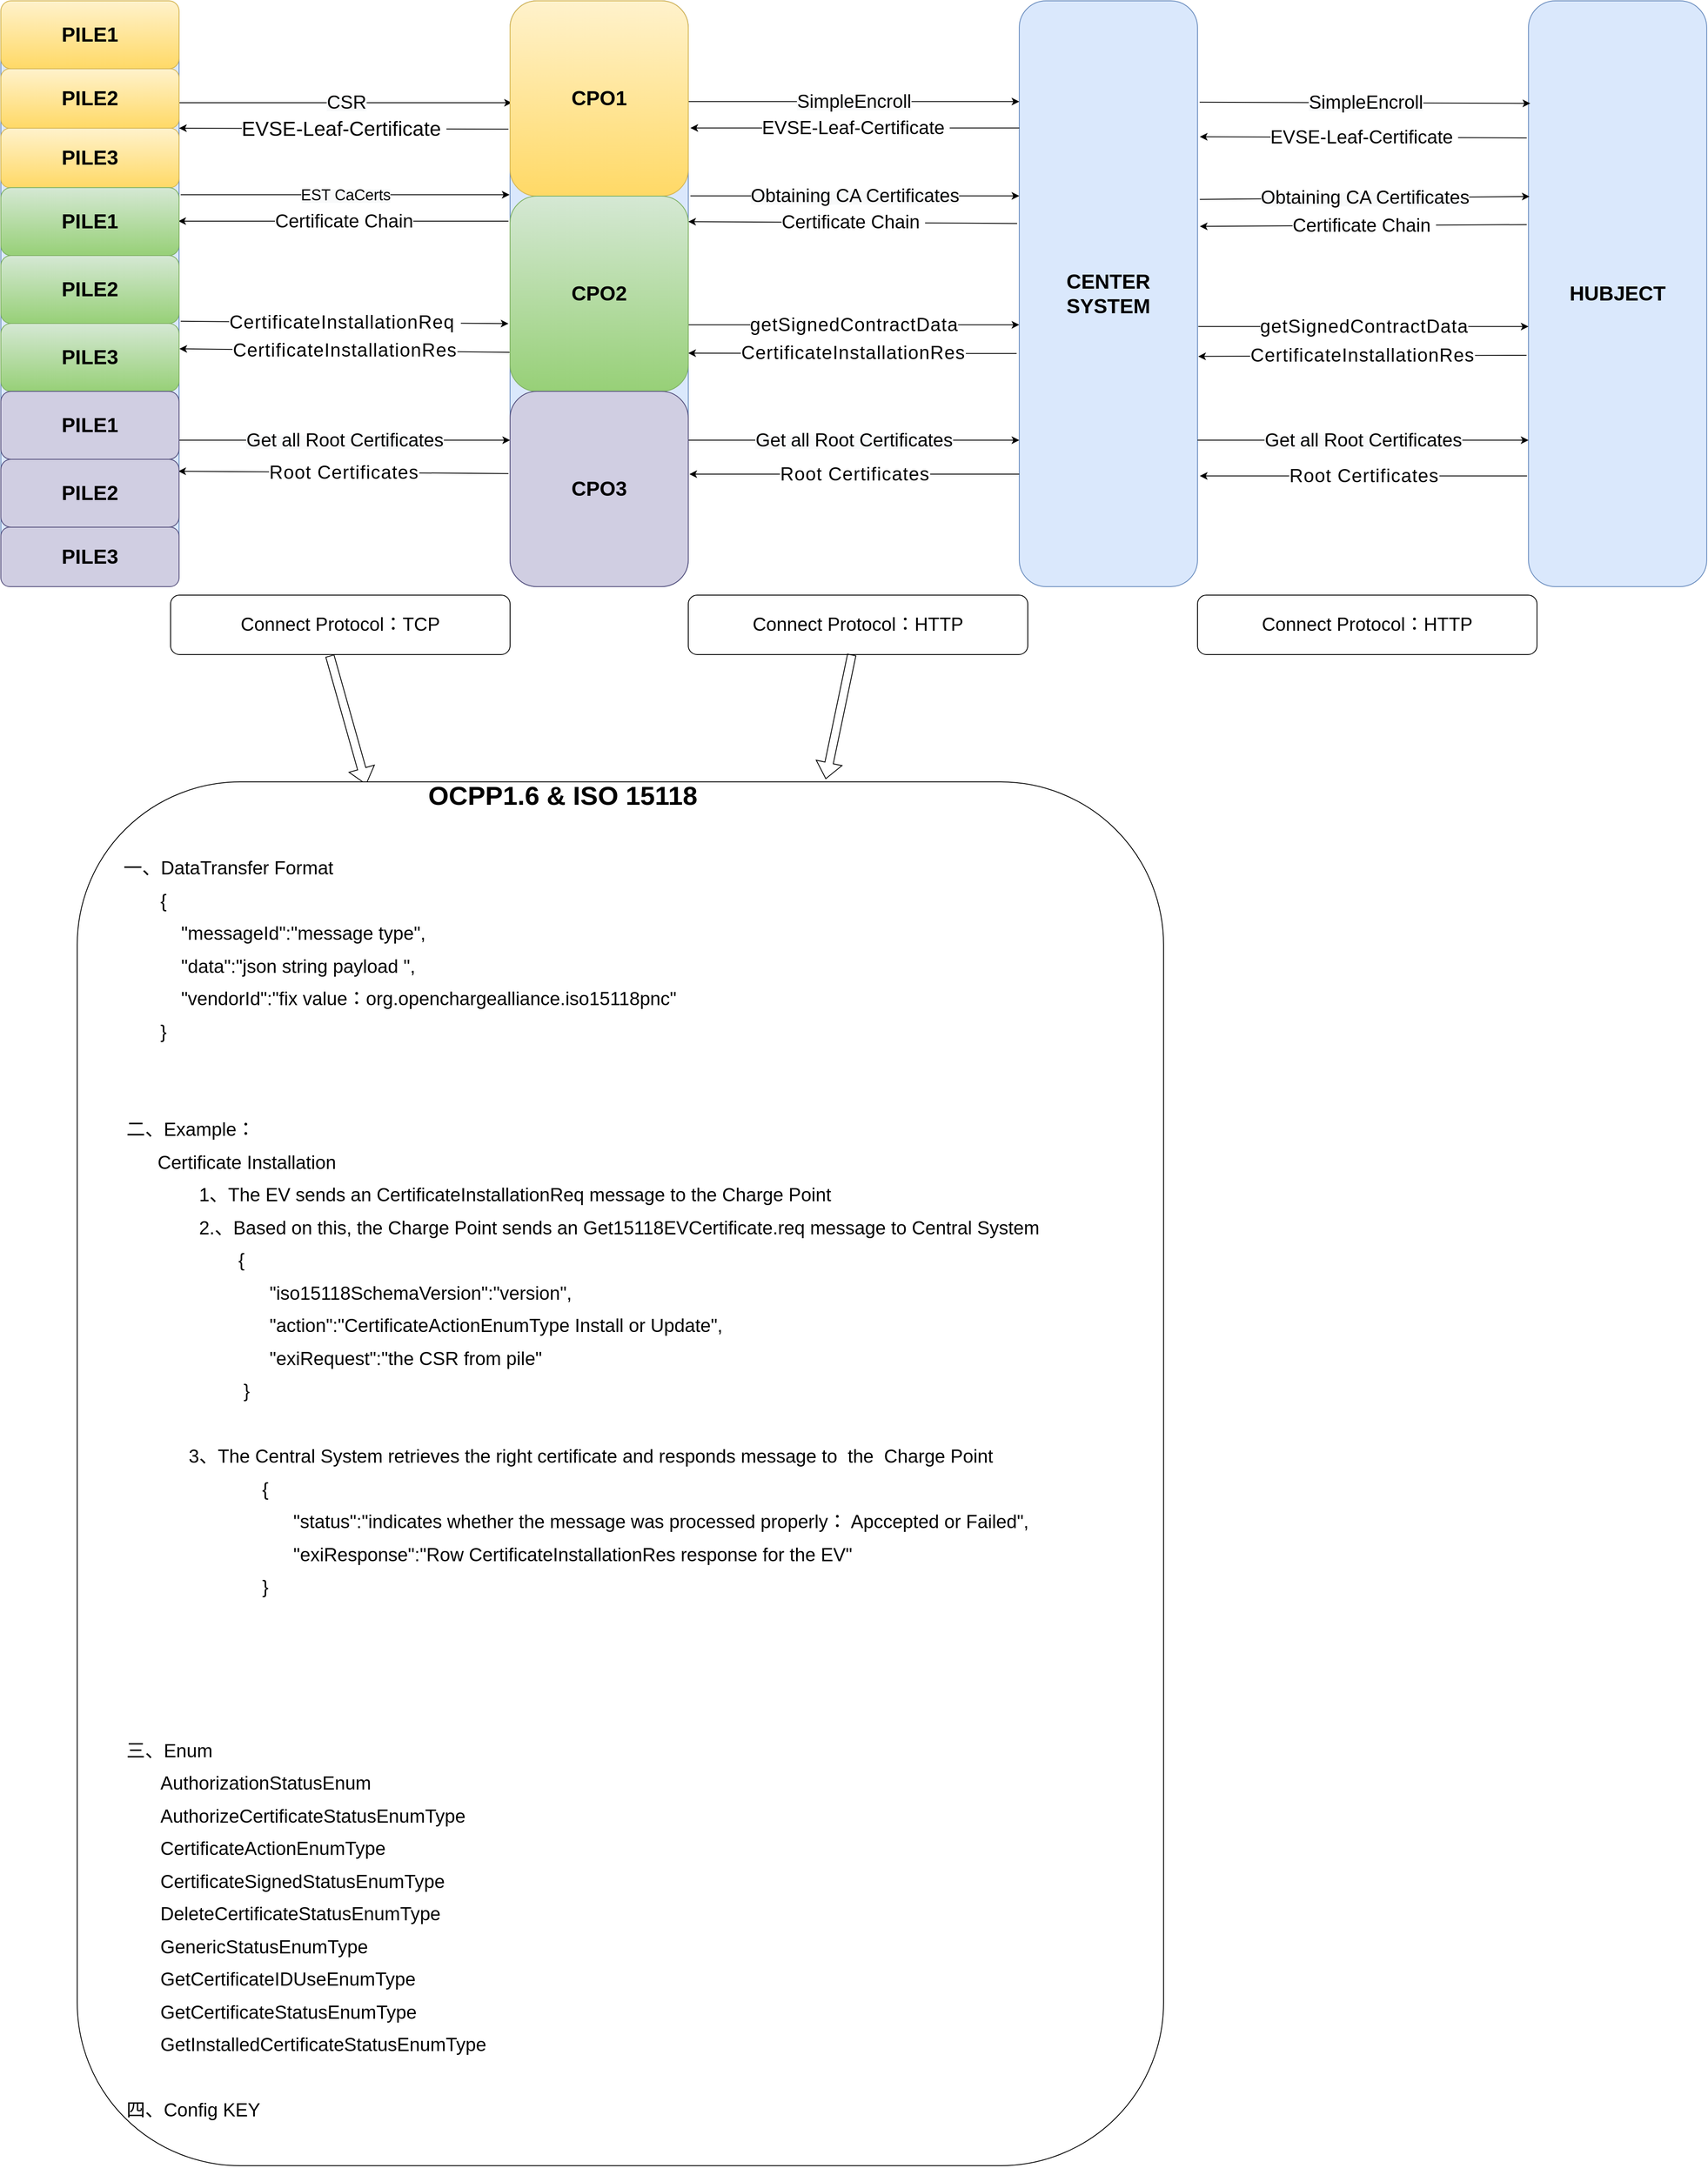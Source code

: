 <mxfile version="18.0.3" type="github">
  <diagram id="C5RBs43oDa-KdzZeNtuy" name="Page-1">
    <mxGraphModel dx="2725" dy="1353" grid="1" gridSize="10" guides="1" tooltips="1" connect="1" arrows="1" fold="1" page="1" pageScale="1" pageWidth="827" pageHeight="1169" math="0" shadow="0">
      <root>
        <mxCell id="WIyWlLk6GJQsqaUBKTNV-0" />
        <mxCell id="WIyWlLk6GJQsqaUBKTNV-1" parent="WIyWlLk6GJQsqaUBKTNV-0" />
        <mxCell id="lFaUMtjXurxVcKm3GQ7_-0" value="" style="rounded=1;whiteSpace=wrap;html=1;fontSize=12;glass=0;strokeWidth=1;shadow=0;fillColor=#dae8fc;strokeColor=#6c8ebf;" vertex="1" parent="WIyWlLk6GJQsqaUBKTNV-1">
          <mxGeometry x="100" y="170" width="210" height="690" as="geometry" />
        </mxCell>
        <mxCell id="lFaUMtjXurxVcKm3GQ7_-5" value="" style="rounded=1;whiteSpace=wrap;html=1;fontSize=12;glass=0;strokeWidth=1;shadow=0;fillColor=#dae8fc;strokeColor=#6c8ebf;" vertex="1" parent="WIyWlLk6GJQsqaUBKTNV-1">
          <mxGeometry x="700" y="170" width="210" height="690" as="geometry" />
        </mxCell>
        <mxCell id="lFaUMtjXurxVcKm3GQ7_-8" value="&lt;span style=&quot;font-size: 24px;&quot;&gt;&lt;b&gt;CENTER &lt;br&gt;SYSTEM&lt;/b&gt;&lt;/span&gt;" style="rounded=1;whiteSpace=wrap;html=1;fontSize=12;glass=0;strokeWidth=1;shadow=0;fillColor=#dae8fc;strokeColor=#6c8ebf;" vertex="1" parent="WIyWlLk6GJQsqaUBKTNV-1">
          <mxGeometry x="1300" y="170" width="210" height="690" as="geometry" />
        </mxCell>
        <mxCell id="lFaUMtjXurxVcKm3GQ7_-16" value="" style="endArrow=classic;html=1;rounded=0;fontSize=14;exitX=1.002;exitY=0.174;exitDx=0;exitDy=0;exitPerimeter=0;entryX=0.01;entryY=0.174;entryDx=0;entryDy=0;entryPerimeter=0;" edge="1" parent="WIyWlLk6GJQsqaUBKTNV-1" source="lFaUMtjXurxVcKm3GQ7_-0" target="lFaUMtjXurxVcKm3GQ7_-5">
          <mxGeometry relative="1" as="geometry">
            <mxPoint x="170" y="580" as="sourcePoint" />
            <mxPoint x="790" y="290" as="targetPoint" />
          </mxGeometry>
        </mxCell>
        <mxCell id="lFaUMtjXurxVcKm3GQ7_-17" value="&lt;span style=&quot;background-color: rgb(248, 249, 250);&quot;&gt;&lt;font style=&quot;font-size: 22px;&quot;&gt;CSR&lt;/font&gt;&lt;/span&gt;" style="edgeLabel;resizable=0;html=1;align=center;verticalAlign=middle;fontSize=14;" connectable="0" vertex="1" parent="lFaUMtjXurxVcKm3GQ7_-16">
          <mxGeometry relative="1" as="geometry" />
        </mxCell>
        <mxCell id="lFaUMtjXurxVcKm3GQ7_-18" value="" style="endArrow=classic;html=1;rounded=0;fontSize=14;exitX=0.999;exitY=0.172;exitDx=0;exitDy=0;exitPerimeter=0;entryX=0;entryY=0.172;entryDx=0;entryDy=0;entryPerimeter=0;" edge="1" parent="WIyWlLk6GJQsqaUBKTNV-1" source="lFaUMtjXurxVcKm3GQ7_-5" target="lFaUMtjXurxVcKm3GQ7_-8">
          <mxGeometry relative="1" as="geometry">
            <mxPoint x="240.96" y="618.3" as="sourcePoint" />
            <mxPoint x="1050" y="645" as="targetPoint" />
          </mxGeometry>
        </mxCell>
        <mxCell id="lFaUMtjXurxVcKm3GQ7_-19" value="&lt;span style=&quot;background-color: rgb(248, 249, 250);&quot;&gt;&lt;font style=&quot;font-size: 22px;&quot;&gt;SimpleEncroll&lt;/font&gt;&lt;/span&gt;" style="edgeLabel;resizable=0;html=1;align=center;verticalAlign=middle;fontSize=14;" connectable="0" vertex="1" parent="lFaUMtjXurxVcKm3GQ7_-18">
          <mxGeometry relative="1" as="geometry" />
        </mxCell>
        <mxCell id="lFaUMtjXurxVcKm3GQ7_-24" value="" style="endArrow=classic;html=1;rounded=0;fontSize=14;exitX=1.009;exitY=0.331;exitDx=0;exitDy=0;exitPerimeter=0;entryX=-0.003;entryY=0.331;entryDx=0;entryDy=0;entryPerimeter=0;" edge="1" parent="WIyWlLk6GJQsqaUBKTNV-1" source="lFaUMtjXurxVcKm3GQ7_-0" target="lFaUMtjXurxVcKm3GQ7_-5">
          <mxGeometry relative="1" as="geometry">
            <mxPoint x="200.0" y="731.32" as="sourcePoint" />
            <mxPoint x="480" y="703" as="targetPoint" />
          </mxGeometry>
        </mxCell>
        <mxCell id="lFaUMtjXurxVcKm3GQ7_-25" value="&lt;span style=&quot;background-color: rgb(248, 249, 250);&quot;&gt;&lt;font style=&quot;font-size: 18px;&quot;&gt;EST CaCerts&lt;/font&gt;&lt;/span&gt;" style="edgeLabel;resizable=0;html=1;align=center;verticalAlign=middle;fontSize=14;" connectable="0" vertex="1" parent="lFaUMtjXurxVcKm3GQ7_-24">
          <mxGeometry relative="1" as="geometry" />
        </mxCell>
        <mxCell id="lFaUMtjXurxVcKm3GQ7_-26" value="" style="endArrow=classic;html=1;rounded=0;fontSize=14;exitX=1.012;exitY=0.333;exitDx=0;exitDy=0;exitPerimeter=0;entryX=0;entryY=0.333;entryDx=0;entryDy=0;entryPerimeter=0;" edge="1" parent="WIyWlLk6GJQsqaUBKTNV-1" source="lFaUMtjXurxVcKm3GQ7_-5" target="lFaUMtjXurxVcKm3GQ7_-8">
          <mxGeometry relative="1" as="geometry">
            <mxPoint x="650" y="731.32" as="sourcePoint" />
            <mxPoint x="920" y="730" as="targetPoint" />
            <Array as="points" />
          </mxGeometry>
        </mxCell>
        <mxCell id="lFaUMtjXurxVcKm3GQ7_-27" value="&lt;span style=&quot;background-color: rgb(248, 249, 250);&quot;&gt;&lt;font style=&quot;font-size: 22px;&quot;&gt;Obtaining CA Certificates&lt;/font&gt;&lt;/span&gt;" style="edgeLabel;resizable=0;html=1;align=center;verticalAlign=middle;fontSize=14;" connectable="0" vertex="1" parent="lFaUMtjXurxVcKm3GQ7_-26">
          <mxGeometry relative="1" as="geometry" />
        </mxCell>
        <mxCell id="lFaUMtjXurxVcKm3GQ7_-28" value="" style="endArrow=classic;html=1;rounded=0;fontSize=14;exitX=1.009;exitY=0.547;exitDx=0;exitDy=0;exitPerimeter=0;entryX=-0.009;entryY=0.551;entryDx=0;entryDy=0;entryPerimeter=0;" edge="1" parent="WIyWlLk6GJQsqaUBKTNV-1" source="lFaUMtjXurxVcKm3GQ7_-0" target="lFaUMtjXurxVcKm3GQ7_-5">
          <mxGeometry relative="1" as="geometry">
            <mxPoint x="200" y="831.67" as="sourcePoint" />
            <mxPoint x="397.454" y="830.0" as="targetPoint" />
          </mxGeometry>
        </mxCell>
        <mxCell id="lFaUMtjXurxVcKm3GQ7_-29" value="&lt;span style=&quot;letter-spacing: 0.6pt;&quot; lang=&quot;EN-US&quot;&gt;&lt;font style=&quot;font-size: 22px;&quot;&gt;CertificateInstallationReq&amp;nbsp;&lt;/font&gt;&lt;/span&gt;" style="edgeLabel;resizable=0;html=1;align=center;verticalAlign=middle;fontSize=14;" connectable="0" vertex="1" parent="lFaUMtjXurxVcKm3GQ7_-28">
          <mxGeometry relative="1" as="geometry" />
        </mxCell>
        <mxCell id="lFaUMtjXurxVcKm3GQ7_-30" value="" style="endArrow=classic;html=1;rounded=0;fontSize=14;exitX=0.999;exitY=0.553;exitDx=0;exitDy=0;exitPerimeter=0;entryX=0;entryY=0.553;entryDx=0;entryDy=0;entryPerimeter=0;" edge="1" parent="WIyWlLk6GJQsqaUBKTNV-1" source="lFaUMtjXurxVcKm3GQ7_-5" target="lFaUMtjXurxVcKm3GQ7_-8">
          <mxGeometry relative="1" as="geometry">
            <mxPoint x="534.0" y="832.11" as="sourcePoint" />
            <mxPoint x="850" y="835" as="targetPoint" />
          </mxGeometry>
        </mxCell>
        <mxCell id="lFaUMtjXurxVcKm3GQ7_-31" value="&lt;span style=&quot;font-family: 微软雅黑, sans-serif; letter-spacing: 0.6pt;&quot; lang=&quot;EN-US&quot;&gt;&lt;font style=&quot;font-size: 22px;&quot;&gt;getSignedContractData&lt;/font&gt;&lt;/span&gt;" style="edgeLabel;resizable=0;html=1;align=center;verticalAlign=middle;fontSize=14;" connectable="0" vertex="1" parent="lFaUMtjXurxVcKm3GQ7_-30">
          <mxGeometry relative="1" as="geometry" />
        </mxCell>
        <mxCell id="lFaUMtjXurxVcKm3GQ7_-32" value="" style="endArrow=classic;html=1;rounded=0;fontSize=14;exitX=1;exitY=0.75;exitDx=0;exitDy=0;entryX=0;entryY=0.75;entryDx=0;entryDy=0;" edge="1" parent="WIyWlLk6GJQsqaUBKTNV-1" source="lFaUMtjXurxVcKm3GQ7_-0" target="lFaUMtjXurxVcKm3GQ7_-5">
          <mxGeometry relative="1" as="geometry">
            <mxPoint x="190.0" y="902.11" as="sourcePoint" />
            <mxPoint x="440" y="900" as="targetPoint" />
          </mxGeometry>
        </mxCell>
        <mxCell id="lFaUMtjXurxVcKm3GQ7_-33" value="&lt;span style=&quot;background-color: rgb(248, 249, 250);&quot;&gt;&lt;font style=&quot;font-size: 22px;&quot;&gt;Get all Root Certificates&lt;/font&gt;&lt;/span&gt;" style="edgeLabel;resizable=0;html=1;align=center;verticalAlign=middle;fontSize=14;" connectable="0" vertex="1" parent="lFaUMtjXurxVcKm3GQ7_-32">
          <mxGeometry relative="1" as="geometry" />
        </mxCell>
        <mxCell id="lFaUMtjXurxVcKm3GQ7_-34" value="" style="endArrow=classic;html=1;rounded=0;fontSize=14;exitX=1;exitY=0.75;exitDx=0;exitDy=0;entryX=0;entryY=0.75;entryDx=0;entryDy=0;" edge="1" parent="WIyWlLk6GJQsqaUBKTNV-1" source="lFaUMtjXurxVcKm3GQ7_-5" target="lFaUMtjXurxVcKm3GQ7_-8">
          <mxGeometry relative="1" as="geometry">
            <mxPoint x="182.16" y="909.6" as="sourcePoint" />
            <mxPoint x="471.072" y="910.47" as="targetPoint" />
          </mxGeometry>
        </mxCell>
        <mxCell id="lFaUMtjXurxVcKm3GQ7_-35" value="&lt;span style=&quot;background-color: rgb(248, 249, 250);&quot;&gt;&lt;font style=&quot;font-size: 22px;&quot;&gt;Get all Root Certificates&lt;/font&gt;&lt;/span&gt;" style="edgeLabel;resizable=0;html=1;align=center;verticalAlign=middle;fontSize=14;" connectable="0" vertex="1" parent="lFaUMtjXurxVcKm3GQ7_-34">
          <mxGeometry relative="1" as="geometry" />
        </mxCell>
        <mxCell id="lFaUMtjXurxVcKm3GQ7_-37" value="" style="endArrow=classic;html=1;rounded=0;fontSize=14;entryX=1.012;entryY=0.217;entryDx=0;entryDy=0;entryPerimeter=0;exitX=0;exitY=0.217;exitDx=0;exitDy=0;exitPerimeter=0;fillColor=#e51400;strokeColor=#000000;fontColor=#000000;" edge="1" parent="WIyWlLk6GJQsqaUBKTNV-1" source="lFaUMtjXurxVcKm3GQ7_-8" target="lFaUMtjXurxVcKm3GQ7_-5">
          <mxGeometry relative="1" as="geometry">
            <mxPoint x="850" y="668" as="sourcePoint" />
            <mxPoint x="580" y="830" as="targetPoint" />
          </mxGeometry>
        </mxCell>
        <mxCell id="lFaUMtjXurxVcKm3GQ7_-38" value="&lt;font style=&quot;font-size: 22px;&quot;&gt;EVSE-Leaf-Certificate&amp;nbsp;&lt;/font&gt;" style="edgeLabel;resizable=0;html=1;align=center;verticalAlign=middle;fontSize=14;" connectable="0" vertex="1" parent="lFaUMtjXurxVcKm3GQ7_-37">
          <mxGeometry relative="1" as="geometry" />
        </mxCell>
        <mxCell id="lFaUMtjXurxVcKm3GQ7_-39" value="" style="endArrow=classic;html=1;rounded=0;fontSize=14;exitX=-0.009;exitY=0.219;exitDx=0;exitDy=0;exitPerimeter=0;fillColor=#e51400;strokeColor=#000000;" edge="1" parent="WIyWlLk6GJQsqaUBKTNV-1" source="lFaUMtjXurxVcKm3GQ7_-5">
          <mxGeometry relative="1" as="geometry">
            <mxPoint x="480" y="660" as="sourcePoint" />
            <mxPoint x="310" y="320" as="targetPoint" />
          </mxGeometry>
        </mxCell>
        <mxCell id="lFaUMtjXurxVcKm3GQ7_-40" value="&lt;font style=&quot;font-size: 24px;&quot;&gt;EVSE-Leaf-Certificate&amp;nbsp;&lt;/font&gt;" style="edgeLabel;resizable=0;html=1;align=center;verticalAlign=middle;fontSize=14;" connectable="0" vertex="1" parent="lFaUMtjXurxVcKm3GQ7_-39">
          <mxGeometry relative="1" as="geometry" />
        </mxCell>
        <mxCell id="lFaUMtjXurxVcKm3GQ7_-42" value="" style="endArrow=classic;html=1;rounded=0;fontSize=14;entryX=1;entryY=0.377;entryDx=0;entryDy=0;exitX=-0.012;exitY=0.38;exitDx=0;exitDy=0;fillColor=#e51400;strokeColor=#000000;entryPerimeter=0;exitPerimeter=0;" edge="1" parent="WIyWlLk6GJQsqaUBKTNV-1" source="lFaUMtjXurxVcKm3GQ7_-8" target="lFaUMtjXurxVcKm3GQ7_-5">
          <mxGeometry relative="1" as="geometry">
            <mxPoint x="870.96" y="679.59" as="sourcePoint" />
            <mxPoint x="623.196" y="678.42" as="targetPoint" />
          </mxGeometry>
        </mxCell>
        <mxCell id="lFaUMtjXurxVcKm3GQ7_-43" value="&lt;font style=&quot;font-size: 22px;&quot;&gt;Certificate Chain&amp;nbsp;&lt;/font&gt;" style="edgeLabel;resizable=0;html=1;align=center;verticalAlign=middle;fontSize=14;" connectable="0" vertex="1" parent="lFaUMtjXurxVcKm3GQ7_-42">
          <mxGeometry relative="1" as="geometry" />
        </mxCell>
        <mxCell id="lFaUMtjXurxVcKm3GQ7_-44" value="" style="endArrow=classic;html=1;rounded=0;fontSize=14;entryX=0.996;entryY=0.376;entryDx=0;entryDy=0;exitX=-0.009;exitY=0.376;exitDx=0;exitDy=0;fillColor=#e51400;strokeColor=#000000;entryPerimeter=0;exitPerimeter=0;" edge="1" parent="WIyWlLk6GJQsqaUBKTNV-1" source="lFaUMtjXurxVcKm3GQ7_-5" target="lFaUMtjXurxVcKm3GQ7_-0">
          <mxGeometry relative="1" as="geometry">
            <mxPoint x="406" y="759.5" as="sourcePoint" />
            <mxPoint x="160" y="759.5" as="targetPoint" />
          </mxGeometry>
        </mxCell>
        <mxCell id="lFaUMtjXurxVcKm3GQ7_-45" value="&lt;font style=&quot;font-size: 22px;&quot;&gt;Certificate Chain&lt;/font&gt;" style="edgeLabel;resizable=0;html=1;align=center;verticalAlign=middle;fontSize=14;" connectable="0" vertex="1" parent="lFaUMtjXurxVcKm3GQ7_-44">
          <mxGeometry relative="1" as="geometry" />
        </mxCell>
        <mxCell id="lFaUMtjXurxVcKm3GQ7_-48" value="" style="endArrow=classic;html=1;rounded=0;fontSize=14;fillColor=#e51400;strokeColor=#000000;exitX=-0.015;exitY=0.602;exitDx=0;exitDy=0;exitPerimeter=0;" edge="1" parent="WIyWlLk6GJQsqaUBKTNV-1" source="lFaUMtjXurxVcKm3GQ7_-8">
          <mxGeometry relative="1" as="geometry">
            <mxPoint x="1280" y="584" as="sourcePoint" />
            <mxPoint x="910" y="585" as="targetPoint" />
          </mxGeometry>
        </mxCell>
        <mxCell id="lFaUMtjXurxVcKm3GQ7_-49" value="&lt;div style=&quot;text-align: start;&quot;&gt;&lt;span style=&quot;letter-spacing: 0.8px; text-align: center;&quot;&gt;&lt;font style=&quot;font-size: 22px;&quot;&gt;CertificateInstallationRes&lt;/font&gt;&lt;/span&gt;&lt;br&gt;&lt;/div&gt;" style="edgeLabel;resizable=0;html=1;align=center;verticalAlign=middle;fontSize=14;" connectable="0" vertex="1" parent="lFaUMtjXurxVcKm3GQ7_-48">
          <mxGeometry relative="1" as="geometry" />
        </mxCell>
        <mxCell id="lFaUMtjXurxVcKm3GQ7_-50" value="" style="endArrow=classic;html=1;rounded=0;fontSize=14;entryX=1.002;entryY=0.594;entryDx=0;entryDy=0;exitX=-0.003;exitY=0.6;exitDx=0;exitDy=0;entryPerimeter=0;fillColor=#e51400;strokeColor=#000000;exitPerimeter=0;" edge="1" parent="WIyWlLk6GJQsqaUBKTNV-1" source="lFaUMtjXurxVcKm3GQ7_-5" target="lFaUMtjXurxVcKm3GQ7_-0">
          <mxGeometry relative="1" as="geometry">
            <mxPoint x="1220" y="902.5" as="sourcePoint" />
            <mxPoint x="670" y="892.5" as="targetPoint" />
          </mxGeometry>
        </mxCell>
        <mxCell id="lFaUMtjXurxVcKm3GQ7_-51" value="&lt;div style=&quot;text-align: start;&quot;&gt;&lt;span style=&quot;letter-spacing: 0.8px; text-align: center;&quot;&gt;&lt;font style=&quot;font-size: 22px;&quot;&gt;CertificateInstallationRes&lt;/font&gt;&lt;/span&gt;&lt;br&gt;&lt;/div&gt;" style="edgeLabel;resizable=0;html=1;align=center;verticalAlign=middle;fontSize=14;" connectable="0" vertex="1" parent="lFaUMtjXurxVcKm3GQ7_-50">
          <mxGeometry relative="1" as="geometry" />
        </mxCell>
        <mxCell id="lFaUMtjXurxVcKm3GQ7_-54" value="" style="endArrow=classic;html=1;rounded=0;fontSize=14;entryX=1.006;entryY=0.808;entryDx=0;entryDy=0;entryPerimeter=0;fillColor=#e51400;strokeColor=#000000;exitX=0;exitY=0.808;exitDx=0;exitDy=0;exitPerimeter=0;" edge="1" parent="WIyWlLk6GJQsqaUBKTNV-1" source="lFaUMtjXurxVcKm3GQ7_-8" target="lFaUMtjXurxVcKm3GQ7_-5">
          <mxGeometry relative="1" as="geometry">
            <mxPoint x="1280" y="730" as="sourcePoint" />
            <mxPoint x="670" y="967.5" as="targetPoint" />
          </mxGeometry>
        </mxCell>
        <mxCell id="lFaUMtjXurxVcKm3GQ7_-55" value="&lt;div style=&quot;text-align: start;&quot;&gt;&lt;span style=&quot;letter-spacing: 0.8px; text-align: center;&quot;&gt;&lt;font style=&quot;font-size: 22px;&quot;&gt;Root Certificates&lt;/font&gt;&lt;/span&gt;&lt;br&gt;&lt;/div&gt;" style="edgeLabel;resizable=0;html=1;align=center;verticalAlign=middle;fontSize=14;" connectable="0" vertex="1" parent="lFaUMtjXurxVcKm3GQ7_-54">
          <mxGeometry relative="1" as="geometry" />
        </mxCell>
        <mxCell id="lFaUMtjXurxVcKm3GQ7_-56" value="" style="endArrow=classic;html=1;rounded=0;fontSize=14;entryX=0.996;entryY=0.803;entryDx=0;entryDy=0;exitX=-0.009;exitY=0.807;exitDx=0;exitDy=0;entryPerimeter=0;exitPerimeter=0;fillColor=#e51400;strokeColor=#000000;" edge="1" parent="WIyWlLk6GJQsqaUBKTNV-1" source="lFaUMtjXurxVcKm3GQ7_-5" target="lFaUMtjXurxVcKm3GQ7_-0">
          <mxGeometry relative="1" as="geometry">
            <mxPoint x="1215.44" y="1095.49" as="sourcePoint" />
            <mxPoint x="672.76" y="1089.63" as="targetPoint" />
          </mxGeometry>
        </mxCell>
        <mxCell id="lFaUMtjXurxVcKm3GQ7_-57" value="&lt;div style=&quot;text-align: start;&quot;&gt;&lt;span style=&quot;letter-spacing: 0.8px; text-align: center;&quot;&gt;&lt;font style=&quot;font-size: 22px;&quot;&gt;Root Certificates&lt;/font&gt;&lt;/span&gt;&lt;br&gt;&lt;/div&gt;" style="edgeLabel;resizable=0;html=1;align=center;verticalAlign=middle;fontSize=14;" connectable="0" vertex="1" parent="lFaUMtjXurxVcKm3GQ7_-56">
          <mxGeometry relative="1" as="geometry" />
        </mxCell>
        <mxCell id="lFaUMtjXurxVcKm3GQ7_-61" value="&lt;article data-content=&quot;[{&amp;quot;type&amp;quot;:&amp;quot;block&amp;quot;,&amp;quot;id&amp;quot;:&amp;quot;Cxpn-1652323043085&amp;quot;,&amp;quot;name&amp;quot;:&amp;quot;paragraph&amp;quot;,&amp;quot;data&amp;quot;:{},&amp;quot;nodes&amp;quot;:[{&amp;quot;type&amp;quot;:&amp;quot;text&amp;quot;,&amp;quot;id&amp;quot;:&amp;quot;qzmt-1652323043084&amp;quot;,&amp;quot;leaves&amp;quot;:[{&amp;quot;text&amp;quot;:&amp;quot;DataTransfer&amp;quot;,&amp;quot;marks&amp;quot;:[]}]}],&amp;quot;state&amp;quot;:{}}]&quot;&gt;&lt;div style=&quot;line-height: 1.75; text-align: left;&quot;&gt;&lt;font style=&quot;font-size: 22px;&quot;&gt;Connect Protocol：HTTP&lt;/font&gt;&lt;/div&gt;&lt;/article&gt;" style="rounded=1;whiteSpace=wrap;html=1;fontFamily=Helvetica;fontSize=18;" vertex="1" parent="WIyWlLk6GJQsqaUBKTNV-1">
          <mxGeometry x="910" y="870" width="400" height="70" as="geometry" />
        </mxCell>
        <mxCell id="lFaUMtjXurxVcKm3GQ7_-62" value="&lt;article data-content=&quot;[{&amp;quot;type&amp;quot;:&amp;quot;block&amp;quot;,&amp;quot;id&amp;quot;:&amp;quot;Cxpn-1652323043085&amp;quot;,&amp;quot;name&amp;quot;:&amp;quot;paragraph&amp;quot;,&amp;quot;data&amp;quot;:{},&amp;quot;nodes&amp;quot;:[{&amp;quot;type&amp;quot;:&amp;quot;text&amp;quot;,&amp;quot;id&amp;quot;:&amp;quot;qzmt-1652323043084&amp;quot;,&amp;quot;leaves&amp;quot;:[{&amp;quot;text&amp;quot;:&amp;quot;DataTransfer&amp;quot;,&amp;quot;marks&amp;quot;:[]}]}],&amp;quot;state&amp;quot;:{}}]&quot;&gt;&lt;div style=&quot;line-height: 1.75; text-align: left;&quot;&gt;&lt;font style=&quot;font-size: 22px;&quot;&gt;Connect Protocol：TCP&lt;/font&gt;&lt;/div&gt;&lt;/article&gt;" style="rounded=1;whiteSpace=wrap;html=1;fontFamily=Helvetica;fontSize=18;" vertex="1" parent="WIyWlLk6GJQsqaUBKTNV-1">
          <mxGeometry x="300" y="870" width="400" height="70" as="geometry" />
        </mxCell>
        <mxCell id="lFaUMtjXurxVcKm3GQ7_-65" value="" style="shape=flexArrow;endArrow=classic;html=1;rounded=0;fontFamily=Helvetica;fontSize=14;fontColor=#FF3333;strokeColor=#000000;exitX=0.469;exitY=1.019;exitDx=0;exitDy=0;exitPerimeter=0;entryX=0.266;entryY=0.002;entryDx=0;entryDy=0;entryPerimeter=0;" edge="1" parent="WIyWlLk6GJQsqaUBKTNV-1" source="lFaUMtjXurxVcKm3GQ7_-62" target="lFaUMtjXurxVcKm3GQ7_-70">
          <mxGeometry width="50" height="50" relative="1" as="geometry">
            <mxPoint x="580" y="1060" as="sourcePoint" />
            <mxPoint x="595" y="1100" as="targetPoint" />
          </mxGeometry>
        </mxCell>
        <mxCell id="lFaUMtjXurxVcKm3GQ7_-70" value="&lt;article style=&quot;font-size: 22px;&quot; data-content=&quot;[{&amp;quot;type&amp;quot;:&amp;quot;block&amp;quot;,&amp;quot;id&amp;quot;:&amp;quot;Cxpn-1652323043085&amp;quot;,&amp;quot;name&amp;quot;:&amp;quot;paragraph&amp;quot;,&amp;quot;data&amp;quot;:{},&amp;quot;nodes&amp;quot;:[{&amp;quot;type&amp;quot;:&amp;quot;text&amp;quot;,&amp;quot;id&amp;quot;:&amp;quot;qzmt-1652323043084&amp;quot;,&amp;quot;leaves&amp;quot;:[{&amp;quot;text&amp;quot;:&amp;quot;DataTransfer&amp;quot;,&amp;quot;marks&amp;quot;:[]}]}],&amp;quot;state&amp;quot;:{}}]&quot;&gt;&lt;div style=&quot;text-align: center; line-height: 1.75;&quot;&gt;&lt;b style=&quot;background-color: initial;&quot;&gt;&lt;font style=&quot;font-size: 31px;&quot;&gt;&amp;nbsp;OCPP1.6 &amp;amp; ISO 15118&lt;/font&gt;&lt;/b&gt;&lt;br&gt;&lt;/div&gt;&lt;div style=&quot;line-height: 1.75;&quot;&gt;&lt;b style=&quot;background-color: initial;&quot;&gt;&lt;br&gt;&lt;/b&gt;&lt;/div&gt;&lt;div style=&quot;line-height: 1.75;&quot;&gt;&lt;div style=&quot;line-height: 1.75; margin-left: 28px;&quot;&gt;&lt;font style=&quot;font-size: 22px;&quot;&gt;&amp;nbsp; &amp;nbsp; 一、DataTransfer Format&lt;/font&gt;&lt;/div&gt;&lt;/div&gt;&lt;/article&gt;&lt;blockquote style=&quot;margin: 0 0 0 40px; border: none; padding: 0px;&quot;&gt;&lt;article style=&quot;font-size: 22px;&quot; data-content=&quot;[{&amp;quot;type&amp;quot;:&amp;quot;block&amp;quot;,&amp;quot;id&amp;quot;:&amp;quot;Cxpn-1652323043085&amp;quot;,&amp;quot;name&amp;quot;:&amp;quot;paragraph&amp;quot;,&amp;quot;data&amp;quot;:{},&amp;quot;nodes&amp;quot;:[{&amp;quot;type&amp;quot;:&amp;quot;text&amp;quot;,&amp;quot;id&amp;quot;:&amp;quot;qzmt-1652323043084&amp;quot;,&amp;quot;leaves&amp;quot;:[{&amp;quot;text&amp;quot;:&amp;quot;DataTransfer&amp;quot;,&amp;quot;marks&amp;quot;:[]}]}],&amp;quot;state&amp;quot;:{}}]&quot;&gt;&lt;div style=&quot;line-height: 1.75;&quot;&gt;&lt;div style=&quot;line-height: 1.75; margin-left: 28px;&quot;&gt;&lt;font style=&quot;font-size: 22px;&quot;&gt;&lt;div style=&quot;line-height: 1.75; margin-left: 28px;&quot;&gt;{&lt;/div&gt;&lt;/font&gt;&lt;/div&gt;&lt;/div&gt;&lt;/article&gt;&lt;article style=&quot;font-size: 22px;&quot; data-content=&quot;[{&amp;quot;type&amp;quot;:&amp;quot;block&amp;quot;,&amp;quot;id&amp;quot;:&amp;quot;Cxpn-1652323043085&amp;quot;,&amp;quot;name&amp;quot;:&amp;quot;paragraph&amp;quot;,&amp;quot;data&amp;quot;:{},&amp;quot;nodes&amp;quot;:[{&amp;quot;type&amp;quot;:&amp;quot;text&amp;quot;,&amp;quot;id&amp;quot;:&amp;quot;qzmt-1652323043084&amp;quot;,&amp;quot;leaves&amp;quot;:[{&amp;quot;text&amp;quot;:&amp;quot;DataTransfer&amp;quot;,&amp;quot;marks&amp;quot;:[]}]}],&amp;quot;state&amp;quot;:{}}]&quot;&gt;&lt;div style=&quot;line-height: 1.75;&quot;&gt;&lt;div style=&quot;line-height: 1.75; margin-left: 28px;&quot;&gt;&lt;font style=&quot;font-size: 22px;&quot;&gt;&lt;div style=&quot;line-height: 1.75; margin-left: 28px;&quot;&gt;&amp;nbsp;&amp;nbsp;&amp;nbsp;&amp;nbsp;&quot;messageId&quot;:&quot;message type&quot;,&lt;/div&gt;&lt;/font&gt;&lt;/div&gt;&lt;/div&gt;&lt;/article&gt;&lt;article style=&quot;font-size: 22px;&quot; data-content=&quot;[{&amp;quot;type&amp;quot;:&amp;quot;block&amp;quot;,&amp;quot;id&amp;quot;:&amp;quot;Cxpn-1652323043085&amp;quot;,&amp;quot;name&amp;quot;:&amp;quot;paragraph&amp;quot;,&amp;quot;data&amp;quot;:{},&amp;quot;nodes&amp;quot;:[{&amp;quot;type&amp;quot;:&amp;quot;text&amp;quot;,&amp;quot;id&amp;quot;:&amp;quot;qzmt-1652323043084&amp;quot;,&amp;quot;leaves&amp;quot;:[{&amp;quot;text&amp;quot;:&amp;quot;DataTransfer&amp;quot;,&amp;quot;marks&amp;quot;:[]}]}],&amp;quot;state&amp;quot;:{}}]&quot;&gt;&lt;div style=&quot;line-height: 1.75;&quot;&gt;&lt;div style=&quot;line-height: 1.75; margin-left: 28px;&quot;&gt;&lt;font style=&quot;font-size: 22px;&quot;&gt;&lt;div style=&quot;line-height: 1.75; margin-left: 28px;&quot;&gt;&amp;nbsp;&amp;nbsp;&amp;nbsp;&amp;nbsp;&quot;data&quot;:&quot;json string&amp;nbsp;&lt;span style=&quot;background-color: initial;&quot;&gt;payload&lt;/span&gt;&lt;span style=&quot;background-color: initial;&quot;&gt;&amp;nbsp;&lt;/span&gt;&lt;span style=&quot;background-color: initial;&quot;&gt;&quot;,&lt;/span&gt;&lt;/div&gt;&lt;/font&gt;&lt;/div&gt;&lt;/div&gt;&lt;/article&gt;&lt;article style=&quot;font-size: 22px;&quot; data-content=&quot;[{&amp;quot;type&amp;quot;:&amp;quot;block&amp;quot;,&amp;quot;id&amp;quot;:&amp;quot;Cxpn-1652323043085&amp;quot;,&amp;quot;name&amp;quot;:&amp;quot;paragraph&amp;quot;,&amp;quot;data&amp;quot;:{},&amp;quot;nodes&amp;quot;:[{&amp;quot;type&amp;quot;:&amp;quot;text&amp;quot;,&amp;quot;id&amp;quot;:&amp;quot;qzmt-1652323043084&amp;quot;,&amp;quot;leaves&amp;quot;:[{&amp;quot;text&amp;quot;:&amp;quot;DataTransfer&amp;quot;,&amp;quot;marks&amp;quot;:[]}]}],&amp;quot;state&amp;quot;:{}}]&quot;&gt;&lt;div style=&quot;line-height: 1.75;&quot;&gt;&lt;div style=&quot;line-height: 1.75; margin-left: 28px;&quot;&gt;&lt;font style=&quot;font-size: 22px;&quot;&gt;&lt;div style=&quot;line-height: 1.75; margin-left: 28px;&quot;&gt;&amp;nbsp;&amp;nbsp;&amp;nbsp;&amp;nbsp;&quot;vendorId&quot;:&quot;fix value：org.openchargealliance.iso15118pnc&quot;&lt;/div&gt;&lt;/font&gt;&lt;/div&gt;&lt;/div&gt;&lt;/article&gt;&lt;article style=&quot;font-size: 22px;&quot; data-content=&quot;[{&amp;quot;type&amp;quot;:&amp;quot;block&amp;quot;,&amp;quot;id&amp;quot;:&amp;quot;Cxpn-1652323043085&amp;quot;,&amp;quot;name&amp;quot;:&amp;quot;paragraph&amp;quot;,&amp;quot;data&amp;quot;:{},&amp;quot;nodes&amp;quot;:[{&amp;quot;type&amp;quot;:&amp;quot;text&amp;quot;,&amp;quot;id&amp;quot;:&amp;quot;qzmt-1652323043084&amp;quot;,&amp;quot;leaves&amp;quot;:[{&amp;quot;text&amp;quot;:&amp;quot;DataTransfer&amp;quot;,&amp;quot;marks&amp;quot;:[]}]}],&amp;quot;state&amp;quot;:{}}]&quot;&gt;&lt;div style=&quot;line-height: 1.75;&quot;&gt;&lt;div style=&quot;line-height: 1.75; margin-left: 28px;&quot;&gt;&lt;font style=&quot;font-size: 22px;&quot;&gt;&lt;div style=&quot;line-height: 1.75; margin-left: 28px;&quot;&gt;}&lt;/div&gt;&lt;/font&gt;&lt;/div&gt;&lt;/div&gt;&lt;/article&gt;&lt;/blockquote&gt;&lt;article style=&quot;&quot; data-content=&quot;[{&amp;quot;type&amp;quot;:&amp;quot;block&amp;quot;,&amp;quot;id&amp;quot;:&amp;quot;Cxpn-1652323043085&amp;quot;,&amp;quot;name&amp;quot;:&amp;quot;paragraph&amp;quot;,&amp;quot;data&amp;quot;:{},&amp;quot;nodes&amp;quot;:[{&amp;quot;type&amp;quot;:&amp;quot;text&amp;quot;,&amp;quot;id&amp;quot;:&amp;quot;qzmt-1652323043084&amp;quot;,&amp;quot;leaves&amp;quot;:[{&amp;quot;text&amp;quot;:&amp;quot;DataTransfer&amp;quot;,&amp;quot;marks&amp;quot;:[]}]}],&amp;quot;state&amp;quot;:{}}]&quot;&gt;&lt;div style=&quot;line-height: 1.75;&quot;&gt;&lt;div style=&quot;line-height: 1.75; margin-left: 28px;&quot;&gt;&lt;font style=&quot;&quot;&gt;&lt;div style=&quot;font-size: 22px; line-height: 1.75; margin-left: 28px;&quot;&gt;&lt;span style=&quot;background-color: initial;&quot;&gt;&lt;br&gt;&lt;/span&gt;&lt;/div&gt;&lt;div style=&quot;font-size: 22px; line-height: 1.75; margin-left: 28px;&quot;&gt;&lt;span style=&quot;background-color: initial;&quot;&gt;&lt;br&gt;&lt;/span&gt;&lt;/div&gt;&lt;div style=&quot;font-size: 22px; line-height: 1.75; margin-left: 28px;&quot;&gt;&lt;span style=&quot;background-color: initial;&quot;&gt;二、Example：&lt;/span&gt;&lt;br&gt;&lt;/div&gt;&lt;div style=&quot;font-size: 22px; line-height: 1.75; margin-left: 28px;&quot;&gt;&lt;span style=&quot;&quot;&gt;&lt;/span&gt;&lt;span style=&quot;background-color: initial;&quot;&gt;&amp;nbsp; &amp;nbsp; &amp;nbsp;&amp;nbsp;&lt;span style=&quot;&quot;&gt;&lt;/span&gt;Certificate Installation&lt;/span&gt;&lt;/div&gt;&lt;div style=&quot;line-height: 1.75; margin-left: 28px;&quot;&gt;&lt;span style=&quot;background-color: initial; font-size: 22px;&quot;&gt;&amp;nbsp; &amp;nbsp; &amp;nbsp; &amp;nbsp; &amp;nbsp; &amp;nbsp; &amp;nbsp; 1、The EV sends an CertificateInstallationReq message to the Charge Point&lt;/span&gt;&lt;/div&gt;&lt;div style=&quot;font-size: 22px; line-height: 1.75; margin-left: 28px;&quot;&gt;&amp;nbsp; &amp;nbsp; &amp;nbsp; &amp;nbsp; &amp;nbsp; &amp;nbsp; &amp;nbsp;&amp;nbsp;2.、Based on this, the Charge Point sends an Get15118EVCertificate.req message to Central System&lt;/div&gt;&lt;div style=&quot;font-size: 22px; line-height: 1.75; margin-left: 28px;&quot;&gt;&lt;div style=&quot;line-height: 1.75; margin-left: 28px;&quot;&gt;&lt;span style=&quot;background-color: initial;&quot;&gt;&amp;nbsp;&lt;span style=&quot;&quot;&gt;	&lt;/span&gt;&lt;span style=&quot;&quot;&gt;	&lt;/span&gt;&lt;span style=&quot;&quot;&gt;	&lt;/span&gt;&lt;span style=&quot;&quot;&gt;	&lt;/span&gt;&amp;nbsp; &amp;nbsp; &amp;nbsp; &amp;nbsp; &amp;nbsp; &amp;nbsp; &amp;nbsp; &amp;nbsp;{&lt;/span&gt;&lt;/div&gt;&lt;div style=&quot;line-height: 1.75; margin-left: 28px;&quot;&gt;&lt;span style=&quot;background-color: initial;&quot;&gt;&lt;span style=&quot;&quot;&gt;&lt;/span&gt;&lt;span style=&quot;&quot;&gt;&lt;/span&gt;&lt;span style=&quot;&quot;&gt;&lt;/span&gt;&lt;span style=&quot;&quot;&gt;&lt;/span&gt;&lt;span style=&quot;&quot;&gt;&lt;/span&gt;&lt;span style=&quot;&quot;&gt;&lt;/span&gt;&lt;span style=&quot;&quot;&gt;&lt;/span&gt;&lt;span style=&quot;&quot;&gt;&lt;/span&gt;&lt;span style=&quot;&quot;&gt;&lt;/span&gt;&lt;span style=&quot;&quot;&gt;&lt;/span&gt;&amp;nbsp; &amp;nbsp; &amp;nbsp; &amp;nbsp; &amp;nbsp; &amp;nbsp; &amp;nbsp; &amp;nbsp; &amp;nbsp; &amp;nbsp; &amp;nbsp; &amp;nbsp;&quot;&lt;/span&gt;iso15118SchemaVersion&lt;span style=&quot;background-color: initial;&quot;&gt;&quot;:&quot;&lt;/span&gt;&lt;span style=&quot;background-color: initial;&quot;&gt;version&lt;/span&gt;&lt;span style=&quot;background-color: initial;&quot;&gt;&quot;,&lt;/span&gt;&lt;/div&gt;&lt;div style=&quot;line-height: 1.75; margin-left: 28px;&quot;&gt;&lt;span style=&quot;background-color: initial;&quot;&gt;&amp;nbsp; &amp;nbsp; &amp;nbsp; &amp;nbsp; &amp;nbsp; &amp;nbsp; &amp;nbsp; &amp;nbsp; &amp;nbsp; &amp;nbsp; &amp;nbsp; &amp;nbsp;&quot;action&quot;:&quot;CertificateActionEnumType Install or Update&quot;,&lt;/span&gt;&lt;/div&gt;&lt;div style=&quot;line-height: 1.75; margin-left: 28px;&quot;&gt;&lt;span style=&quot;background-color: initial;&quot;&gt;&amp;nbsp; &amp;nbsp; &amp;nbsp; &amp;nbsp; &amp;nbsp; &amp;nbsp; &amp;nbsp; &amp;nbsp; &amp;nbsp; &amp;nbsp; &amp;nbsp; &amp;nbsp;&quot;exiRequest&quot;:&quot;the CSR from pile&quot;&lt;/span&gt;&lt;/div&gt;&lt;div style=&quot;line-height: 1.75; margin-left: 28px;&quot;&gt;&lt;span style=&quot;background-color: initial;&quot;&gt;&amp;nbsp; &amp;nbsp; &amp;nbsp; &amp;nbsp; &amp;nbsp; &amp;nbsp; &amp;nbsp; &amp;nbsp; &amp;nbsp; }&lt;/span&gt;&lt;/div&gt;&lt;div style=&quot;line-height: 1.75; margin-left: 28px;&quot;&gt;&lt;span style=&quot;background-color: initial;&quot;&gt;&lt;br&gt;&lt;/span&gt;&lt;/div&gt;&lt;/div&gt;&lt;div style=&quot;font-size: 22px; line-height: 1.75; margin-left: 28px;&quot;&gt;&lt;span style=&quot;&quot;&gt;	&lt;/span&gt;&lt;span style=&quot;&quot;&gt;	&lt;/span&gt;&lt;span style=&quot;background-color: initial;&quot;&gt;&lt;span style=&quot;&quot;&gt;	&lt;/span&gt;&amp;nbsp; &amp;nbsp; &amp;nbsp;&lt;span style=&quot;&quot;&gt;	&lt;/span&gt;&amp;nbsp; &amp;nbsp; &amp;nbsp;&amp;nbsp;3、The Central System retrieves the right certificate and responds message to&amp;nbsp; the&amp;nbsp; Charge&amp;nbsp;&lt;/span&gt;&lt;span style=&quot;background-color: initial;&quot;&gt;Point&lt;/span&gt;&lt;br&gt;&lt;/div&gt;&lt;/font&gt;&lt;/div&gt;&lt;/div&gt;&lt;/article&gt;&lt;blockquote style=&quot;margin: 0 0 0 40px; border: none; padding: 0px;&quot;&gt;&lt;blockquote style=&quot;margin: 0 0 0 40px; border: none; padding: 0px;&quot;&gt;&lt;blockquote style=&quot;margin: 0 0 0 40px; border: none; padding: 0px;&quot;&gt;&lt;blockquote style=&quot;margin: 0 0 0 40px; border: none; padding: 0px;&quot;&gt;&lt;article style=&quot;&quot; data-content=&quot;[{&amp;quot;type&amp;quot;:&amp;quot;block&amp;quot;,&amp;quot;id&amp;quot;:&amp;quot;Cxpn-1652323043085&amp;quot;,&amp;quot;name&amp;quot;:&amp;quot;paragraph&amp;quot;,&amp;quot;data&amp;quot;:{},&amp;quot;nodes&amp;quot;:[{&amp;quot;type&amp;quot;:&amp;quot;text&amp;quot;,&amp;quot;id&amp;quot;:&amp;quot;qzmt-1652323043084&amp;quot;,&amp;quot;leaves&amp;quot;:[{&amp;quot;text&amp;quot;:&amp;quot;DataTransfer&amp;quot;,&amp;quot;marks&amp;quot;:[]}]}],&amp;quot;state&amp;quot;:{}}]&quot;&gt;&lt;div style=&quot;line-height: 1.75;&quot;&gt;&lt;div style=&quot;line-height: 1.75; margin-left: 28px;&quot;&gt;&lt;font style=&quot;&quot;&gt;&lt;div style=&quot;font-size: 22px; line-height: 1.75; margin-left: 28px;&quot;&gt;&lt;span style=&quot;background-color: initial;&quot;&gt;{&lt;/span&gt;&lt;/div&gt;&lt;/font&gt;&lt;/div&gt;&lt;/div&gt;&lt;/article&gt;&lt;/blockquote&gt;&lt;/blockquote&gt;&lt;/blockquote&gt;&lt;blockquote style=&quot;margin: 0 0 0 40px; border: none; padding: 0px;&quot;&gt;&lt;blockquote style=&quot;margin: 0 0 0 40px; border: none; padding: 0px;&quot;&gt;&lt;blockquote style=&quot;margin: 0 0 0 40px; border: none; padding: 0px;&quot;&gt;&lt;article style=&quot;&quot; data-content=&quot;[{&amp;quot;type&amp;quot;:&amp;quot;block&amp;quot;,&amp;quot;id&amp;quot;:&amp;quot;Cxpn-1652323043085&amp;quot;,&amp;quot;name&amp;quot;:&amp;quot;paragraph&amp;quot;,&amp;quot;data&amp;quot;:{},&amp;quot;nodes&amp;quot;:[{&amp;quot;type&amp;quot;:&amp;quot;text&amp;quot;,&amp;quot;id&amp;quot;:&amp;quot;qzmt-1652323043084&amp;quot;,&amp;quot;leaves&amp;quot;:[{&amp;quot;text&amp;quot;:&amp;quot;DataTransfer&amp;quot;,&amp;quot;marks&amp;quot;:[]}]}],&amp;quot;state&amp;quot;:{}}]&quot;&gt;&lt;div style=&quot;line-height: 1.75;&quot;&gt;&lt;div style=&quot;line-height: 1.75; margin-left: 28px;&quot;&gt;&lt;font style=&quot;&quot;&gt;&lt;div style=&quot;font-size: 22px; line-height: 1.75; margin-left: 28px;&quot;&gt;&lt;span style=&quot;background-color: initial;&quot;&gt;&amp;nbsp; &amp;nbsp; &amp;nbsp; &quot;status&quot;:&quot;indicates whether the message was processed properly： Apccepted or Failed&quot;,&lt;/span&gt;&lt;/div&gt;&lt;div style=&quot;font-size: 22px; line-height: 1.75; margin-left: 28px;&quot;&gt;&lt;span style=&quot;background-color: initial;&quot;&gt;&amp;nbsp; &amp;nbsp; &amp;nbsp; &quot;exiResponse&quot;:&quot;Row CertificateInstallationRes response for the EV&quot;&lt;/span&gt;&lt;/div&gt;&lt;/font&gt;&lt;/div&gt;&lt;/div&gt;&lt;/article&gt;&lt;/blockquote&gt;&lt;/blockquote&gt;&lt;/blockquote&gt;&lt;blockquote style=&quot;margin: 0 0 0 40px; border: none; padding: 0px;&quot;&gt;&lt;blockquote style=&quot;margin: 0 0 0 40px; border: none; padding: 0px;&quot;&gt;&lt;blockquote style=&quot;margin: 0 0 0 40px; border: none; padding: 0px;&quot;&gt;&lt;article style=&quot;&quot; data-content=&quot;[{&amp;quot;type&amp;quot;:&amp;quot;block&amp;quot;,&amp;quot;id&amp;quot;:&amp;quot;Cxpn-1652323043085&amp;quot;,&amp;quot;name&amp;quot;:&amp;quot;paragraph&amp;quot;,&amp;quot;data&amp;quot;:{},&amp;quot;nodes&amp;quot;:[{&amp;quot;type&amp;quot;:&amp;quot;text&amp;quot;,&amp;quot;id&amp;quot;:&amp;quot;qzmt-1652323043084&amp;quot;,&amp;quot;leaves&amp;quot;:[{&amp;quot;text&amp;quot;:&amp;quot;DataTransfer&amp;quot;,&amp;quot;marks&amp;quot;:[]}]}],&amp;quot;state&amp;quot;:{}}]&quot;&gt;&lt;div style=&quot;line-height: 1.75;&quot;&gt;&lt;div style=&quot;line-height: 1.75; margin-left: 28px;&quot;&gt;&lt;font style=&quot;&quot;&gt;&lt;div style=&quot;font-size: 22px; line-height: 1.75; margin-left: 28px;&quot;&gt;&lt;span style=&quot;background-color: initial;&quot;&gt;}&lt;/span&gt;&lt;/div&gt;&lt;/font&gt;&lt;/div&gt;&lt;/div&gt;&lt;/article&gt;&lt;/blockquote&gt;&lt;/blockquote&gt;&lt;/blockquote&gt;&lt;/blockquote&gt;&lt;blockquote style=&quot;margin: 0 0 0 40px; border: none; padding: 0px;&quot;&gt;&lt;blockquote style=&quot;margin: 0 0 0 40px; border: none; padding: 0px;&quot;&gt;&lt;blockquote style=&quot;margin: 0 0 0 40px; border: none; padding: 0px;&quot;&gt;&lt;blockquote style=&quot;margin: 0 0 0 40px; border: none; padding: 0px;&quot;&gt;&lt;article style=&quot;&quot; data-content=&quot;[{&amp;quot;type&amp;quot;:&amp;quot;block&amp;quot;,&amp;quot;id&amp;quot;:&amp;quot;Cxpn-1652323043085&amp;quot;,&amp;quot;name&amp;quot;:&amp;quot;paragraph&amp;quot;,&amp;quot;data&amp;quot;:{},&amp;quot;nodes&amp;quot;:[{&amp;quot;type&amp;quot;:&amp;quot;text&amp;quot;,&amp;quot;id&amp;quot;:&amp;quot;qzmt-1652323043084&amp;quot;,&amp;quot;leaves&amp;quot;:[{&amp;quot;text&amp;quot;:&amp;quot;DataTransfer&amp;quot;,&amp;quot;marks&amp;quot;:[]}]}],&amp;quot;state&amp;quot;:{}}]&quot;&gt;&lt;div style=&quot;line-height: 1.75;&quot;&gt;&lt;div style=&quot;line-height: 1.75; margin-left: 28px;&quot;&gt;&lt;font style=&quot;&quot;&gt;&lt;div style=&quot;font-size: 22px; line-height: 1.75; margin-left: 28px;&quot;&gt;&lt;br&gt;&lt;/div&gt;&lt;/font&gt;&lt;/div&gt;&lt;/div&gt;&lt;/article&gt;&lt;/blockquote&gt;&lt;/blockquote&gt;&lt;/blockquote&gt;&lt;/blockquote&gt;&lt;blockquote style=&quot;margin: 0 0 0 40px; border: none; padding: 0px;&quot;&gt;&lt;blockquote style=&quot;margin: 0 0 0 40px; border: none; padding: 0px;&quot;&gt;&lt;blockquote style=&quot;margin: 0 0 0 40px; border: none; padding: 0px;&quot;&gt;&lt;blockquote style=&quot;margin: 0 0 0 40px; border: none; padding: 0px;&quot;&gt;&lt;article style=&quot;&quot; data-content=&quot;[{&amp;quot;type&amp;quot;:&amp;quot;block&amp;quot;,&amp;quot;id&amp;quot;:&amp;quot;Cxpn-1652323043085&amp;quot;,&amp;quot;name&amp;quot;:&amp;quot;paragraph&amp;quot;,&amp;quot;data&amp;quot;:{},&amp;quot;nodes&amp;quot;:[{&amp;quot;type&amp;quot;:&amp;quot;text&amp;quot;,&amp;quot;id&amp;quot;:&amp;quot;qzmt-1652323043084&amp;quot;,&amp;quot;leaves&amp;quot;:[{&amp;quot;text&amp;quot;:&amp;quot;DataTransfer&amp;quot;,&amp;quot;marks&amp;quot;:[]}]}],&amp;quot;state&amp;quot;:{}}]&quot;&gt;&lt;div style=&quot;line-height: 1.75;&quot;&gt;&lt;div style=&quot;line-height: 1.75; margin-left: 28px;&quot;&gt;&lt;font style=&quot;&quot;&gt;&lt;div style=&quot;font-size: 22px; line-height: 1.75; margin-left: 28px;&quot;&gt;&lt;br&gt;&lt;/div&gt;&lt;/font&gt;&lt;/div&gt;&lt;/div&gt;&lt;/article&gt;&lt;/blockquote&gt;&lt;/blockquote&gt;&lt;/blockquote&gt;&lt;/blockquote&gt;&lt;article style=&quot;&quot; data-content=&quot;[{&amp;quot;type&amp;quot;:&amp;quot;block&amp;quot;,&amp;quot;id&amp;quot;:&amp;quot;Cxpn-1652323043085&amp;quot;,&amp;quot;name&amp;quot;:&amp;quot;paragraph&amp;quot;,&amp;quot;data&amp;quot;:{},&amp;quot;nodes&amp;quot;:[{&amp;quot;type&amp;quot;:&amp;quot;text&amp;quot;,&amp;quot;id&amp;quot;:&amp;quot;qzmt-1652323043084&amp;quot;,&amp;quot;leaves&amp;quot;:[{&amp;quot;text&amp;quot;:&amp;quot;DataTransfer&amp;quot;,&amp;quot;marks&amp;quot;:[]}]}],&amp;quot;state&amp;quot;:{}}]&quot;&gt;&lt;div style=&quot;line-height: 1.75;&quot;&gt;&lt;div style=&quot;line-height: 1.75; margin-left: 28px;&quot;&gt;&lt;font style=&quot;&quot;&gt;&lt;div style=&quot;font-size: 22px; line-height: 1.75; margin-left: 28px;&quot;&gt;&lt;/div&gt;&lt;div style=&quot;font-size: 22px; line-height: 1.75; margin-left: 28px;&quot;&gt;&lt;br&gt;&lt;/div&gt;&lt;div style=&quot;font-size: 22px; line-height: 1.75; margin-left: 28px;&quot;&gt;&lt;br&gt;&lt;/div&gt;&lt;div style=&quot;font-size: 22px; line-height: 1.75; margin-left: 28px;&quot;&gt;&lt;span style=&quot;background-color: initial;&quot;&gt;三、Enum&lt;/span&gt;&lt;br&gt;&lt;/div&gt;&lt;/font&gt;&lt;/div&gt;&lt;/div&gt;&lt;/article&gt;&lt;blockquote style=&quot;margin: 0 0 0 40px; border: none; padding: 0px;&quot;&gt;&lt;article style=&quot;font-size: 22px;&quot; data-content=&quot;[{&amp;quot;type&amp;quot;:&amp;quot;block&amp;quot;,&amp;quot;id&amp;quot;:&amp;quot;Cxpn-1652323043085&amp;quot;,&amp;quot;name&amp;quot;:&amp;quot;paragraph&amp;quot;,&amp;quot;data&amp;quot;:{},&amp;quot;nodes&amp;quot;:[{&amp;quot;type&amp;quot;:&amp;quot;text&amp;quot;,&amp;quot;id&amp;quot;:&amp;quot;qzmt-1652323043084&amp;quot;,&amp;quot;leaves&amp;quot;:[{&amp;quot;text&amp;quot;:&amp;quot;DataTransfer&amp;quot;,&amp;quot;marks&amp;quot;:[]}]}],&amp;quot;state&amp;quot;:{}}]&quot;&gt;&lt;div style=&quot;line-height: 1.75;&quot;&gt;&lt;div style=&quot;line-height: 1.75; margin-left: 28px;&quot;&gt;&lt;font style=&quot;font-size: 22px;&quot;&gt;&lt;div style=&quot;line-height: 1.75; margin-left: 28px;&quot;&gt;&lt;span style=&quot;background-color: initial;&quot;&gt;AuthorizationStatusEnum&lt;/span&gt;&lt;/div&gt;&lt;/font&gt;&lt;/div&gt;&lt;/div&gt;&lt;/article&gt;&lt;article style=&quot;font-size: 22px;&quot; data-content=&quot;[{&amp;quot;type&amp;quot;:&amp;quot;block&amp;quot;,&amp;quot;id&amp;quot;:&amp;quot;Cxpn-1652323043085&amp;quot;,&amp;quot;name&amp;quot;:&amp;quot;paragraph&amp;quot;,&amp;quot;data&amp;quot;:{},&amp;quot;nodes&amp;quot;:[{&amp;quot;type&amp;quot;:&amp;quot;text&amp;quot;,&amp;quot;id&amp;quot;:&amp;quot;qzmt-1652323043084&amp;quot;,&amp;quot;leaves&amp;quot;:[{&amp;quot;text&amp;quot;:&amp;quot;DataTransfer&amp;quot;,&amp;quot;marks&amp;quot;:[]}]}],&amp;quot;state&amp;quot;:{}}]&quot;&gt;&lt;div style=&quot;line-height: 1.75;&quot;&gt;&lt;div style=&quot;line-height: 1.75; margin-left: 28px;&quot;&gt;&lt;font style=&quot;font-size: 22px;&quot;&gt;&lt;div style=&quot;line-height: 1.75; margin-left: 28px;&quot;&gt;&lt;span style=&quot;background-color: initial;&quot;&gt;AuthorizeCertificateStatusEnumType&lt;/span&gt;&lt;/div&gt;&lt;/font&gt;&lt;/div&gt;&lt;/div&gt;&lt;/article&gt;&lt;article style=&quot;font-size: 22px;&quot; data-content=&quot;[{&amp;quot;type&amp;quot;:&amp;quot;block&amp;quot;,&amp;quot;id&amp;quot;:&amp;quot;Cxpn-1652323043085&amp;quot;,&amp;quot;name&amp;quot;:&amp;quot;paragraph&amp;quot;,&amp;quot;data&amp;quot;:{},&amp;quot;nodes&amp;quot;:[{&amp;quot;type&amp;quot;:&amp;quot;text&amp;quot;,&amp;quot;id&amp;quot;:&amp;quot;qzmt-1652323043084&amp;quot;,&amp;quot;leaves&amp;quot;:[{&amp;quot;text&amp;quot;:&amp;quot;DataTransfer&amp;quot;,&amp;quot;marks&amp;quot;:[]}]}],&amp;quot;state&amp;quot;:{}}]&quot;&gt;&lt;div style=&quot;line-height: 1.75;&quot;&gt;&lt;div style=&quot;line-height: 1.75; margin-left: 28px;&quot;&gt;&lt;font style=&quot;font-size: 22px;&quot;&gt;&lt;div style=&quot;line-height: 1.75; margin-left: 28px;&quot;&gt;&lt;span style=&quot;background-color: initial;&quot;&gt;CertificateActionEnumType&lt;/span&gt;&lt;/div&gt;&lt;/font&gt;&lt;/div&gt;&lt;/div&gt;&lt;/article&gt;&lt;article style=&quot;font-size: 22px;&quot; data-content=&quot;[{&amp;quot;type&amp;quot;:&amp;quot;block&amp;quot;,&amp;quot;id&amp;quot;:&amp;quot;Cxpn-1652323043085&amp;quot;,&amp;quot;name&amp;quot;:&amp;quot;paragraph&amp;quot;,&amp;quot;data&amp;quot;:{},&amp;quot;nodes&amp;quot;:[{&amp;quot;type&amp;quot;:&amp;quot;text&amp;quot;,&amp;quot;id&amp;quot;:&amp;quot;qzmt-1652323043084&amp;quot;,&amp;quot;leaves&amp;quot;:[{&amp;quot;text&amp;quot;:&amp;quot;DataTransfer&amp;quot;,&amp;quot;marks&amp;quot;:[]}]}],&amp;quot;state&amp;quot;:{}}]&quot;&gt;&lt;div style=&quot;line-height: 1.75;&quot;&gt;&lt;div style=&quot;line-height: 1.75; margin-left: 28px;&quot;&gt;&lt;font style=&quot;font-size: 22px;&quot;&gt;&lt;div style=&quot;line-height: 1.75; margin-left: 28px;&quot;&gt;&lt;span style=&quot;background-color: initial;&quot;&gt;CertificateSignedStatusEnumType&lt;/span&gt;&lt;/div&gt;&lt;/font&gt;&lt;/div&gt;&lt;/div&gt;&lt;/article&gt;&lt;article style=&quot;font-size: 22px;&quot; data-content=&quot;[{&amp;quot;type&amp;quot;:&amp;quot;block&amp;quot;,&amp;quot;id&amp;quot;:&amp;quot;Cxpn-1652323043085&amp;quot;,&amp;quot;name&amp;quot;:&amp;quot;paragraph&amp;quot;,&amp;quot;data&amp;quot;:{},&amp;quot;nodes&amp;quot;:[{&amp;quot;type&amp;quot;:&amp;quot;text&amp;quot;,&amp;quot;id&amp;quot;:&amp;quot;qzmt-1652323043084&amp;quot;,&amp;quot;leaves&amp;quot;:[{&amp;quot;text&amp;quot;:&amp;quot;DataTransfer&amp;quot;,&amp;quot;marks&amp;quot;:[]}]}],&amp;quot;state&amp;quot;:{}}]&quot;&gt;&lt;div style=&quot;line-height: 1.75;&quot;&gt;&lt;div style=&quot;line-height: 1.75; margin-left: 28px;&quot;&gt;&lt;font style=&quot;font-size: 22px;&quot;&gt;&lt;div style=&quot;line-height: 1.75; margin-left: 28px;&quot;&gt;&lt;span style=&quot;background-color: initial;&quot;&gt;DeleteCertificateStatusEnumType&lt;/span&gt;&lt;/div&gt;&lt;/font&gt;&lt;/div&gt;&lt;/div&gt;&lt;/article&gt;&lt;article style=&quot;font-size: 22px;&quot; data-content=&quot;[{&amp;quot;type&amp;quot;:&amp;quot;block&amp;quot;,&amp;quot;id&amp;quot;:&amp;quot;Cxpn-1652323043085&amp;quot;,&amp;quot;name&amp;quot;:&amp;quot;paragraph&amp;quot;,&amp;quot;data&amp;quot;:{},&amp;quot;nodes&amp;quot;:[{&amp;quot;type&amp;quot;:&amp;quot;text&amp;quot;,&amp;quot;id&amp;quot;:&amp;quot;qzmt-1652323043084&amp;quot;,&amp;quot;leaves&amp;quot;:[{&amp;quot;text&amp;quot;:&amp;quot;DataTransfer&amp;quot;,&amp;quot;marks&amp;quot;:[]}]}],&amp;quot;state&amp;quot;:{}}]&quot;&gt;&lt;div style=&quot;line-height: 1.75;&quot;&gt;&lt;div style=&quot;line-height: 1.75; margin-left: 28px;&quot;&gt;&lt;font style=&quot;font-size: 22px;&quot;&gt;&lt;div style=&quot;line-height: 1.75; margin-left: 28px;&quot;&gt;&lt;span style=&quot;background-color: initial;&quot;&gt;GenericStatusEnumType&lt;/span&gt;&lt;/div&gt;&lt;/font&gt;&lt;/div&gt;&lt;/div&gt;&lt;/article&gt;&lt;article style=&quot;font-size: 22px;&quot; data-content=&quot;[{&amp;quot;type&amp;quot;:&amp;quot;block&amp;quot;,&amp;quot;id&amp;quot;:&amp;quot;Cxpn-1652323043085&amp;quot;,&amp;quot;name&amp;quot;:&amp;quot;paragraph&amp;quot;,&amp;quot;data&amp;quot;:{},&amp;quot;nodes&amp;quot;:[{&amp;quot;type&amp;quot;:&amp;quot;text&amp;quot;,&amp;quot;id&amp;quot;:&amp;quot;qzmt-1652323043084&amp;quot;,&amp;quot;leaves&amp;quot;:[{&amp;quot;text&amp;quot;:&amp;quot;DataTransfer&amp;quot;,&amp;quot;marks&amp;quot;:[]}]}],&amp;quot;state&amp;quot;:{}}]&quot;&gt;&lt;div style=&quot;line-height: 1.75;&quot;&gt;&lt;div style=&quot;line-height: 1.75; margin-left: 28px;&quot;&gt;&lt;font style=&quot;font-size: 22px;&quot;&gt;&lt;div style=&quot;line-height: 1.75; margin-left: 28px;&quot;&gt;&lt;span style=&quot;background-color: initial;&quot;&gt;GetCertificateIDUseEnumType&lt;/span&gt;&lt;/div&gt;&lt;/font&gt;&lt;/div&gt;&lt;/div&gt;&lt;/article&gt;&lt;article style=&quot;font-size: 22px;&quot; data-content=&quot;[{&amp;quot;type&amp;quot;:&amp;quot;block&amp;quot;,&amp;quot;id&amp;quot;:&amp;quot;Cxpn-1652323043085&amp;quot;,&amp;quot;name&amp;quot;:&amp;quot;paragraph&amp;quot;,&amp;quot;data&amp;quot;:{},&amp;quot;nodes&amp;quot;:[{&amp;quot;type&amp;quot;:&amp;quot;text&amp;quot;,&amp;quot;id&amp;quot;:&amp;quot;qzmt-1652323043084&amp;quot;,&amp;quot;leaves&amp;quot;:[{&amp;quot;text&amp;quot;:&amp;quot;DataTransfer&amp;quot;,&amp;quot;marks&amp;quot;:[]}]}],&amp;quot;state&amp;quot;:{}}]&quot;&gt;&lt;div style=&quot;line-height: 1.75;&quot;&gt;&lt;div style=&quot;line-height: 1.75; margin-left: 28px;&quot;&gt;&lt;font style=&quot;font-size: 22px;&quot;&gt;&lt;div style=&quot;line-height: 1.75; margin-left: 28px;&quot;&gt;&lt;span style=&quot;background-color: initial;&quot;&gt;GetCertificateStatusEnumType&lt;/span&gt;&lt;/div&gt;&lt;/font&gt;&lt;/div&gt;&lt;/div&gt;&lt;/article&gt;&lt;article style=&quot;font-size: 22px;&quot; data-content=&quot;[{&amp;quot;type&amp;quot;:&amp;quot;block&amp;quot;,&amp;quot;id&amp;quot;:&amp;quot;Cxpn-1652323043085&amp;quot;,&amp;quot;name&amp;quot;:&amp;quot;paragraph&amp;quot;,&amp;quot;data&amp;quot;:{},&amp;quot;nodes&amp;quot;:[{&amp;quot;type&amp;quot;:&amp;quot;text&amp;quot;,&amp;quot;id&amp;quot;:&amp;quot;qzmt-1652323043084&amp;quot;,&amp;quot;leaves&amp;quot;:[{&amp;quot;text&amp;quot;:&amp;quot;DataTransfer&amp;quot;,&amp;quot;marks&amp;quot;:[]}]}],&amp;quot;state&amp;quot;:{}}]&quot;&gt;&lt;div style=&quot;line-height: 1.75;&quot;&gt;&lt;div style=&quot;line-height: 1.75; margin-left: 28px;&quot;&gt;&lt;font style=&quot;font-size: 22px;&quot;&gt;&lt;div style=&quot;line-height: 1.75; margin-left: 28px;&quot;&gt;&lt;span style=&quot;background-color: initial;&quot;&gt;GetInstalledCertificateStatusEnumType&lt;/span&gt;&lt;/div&gt;&lt;/font&gt;&lt;/div&gt;&lt;/div&gt;&lt;/article&gt;&lt;/blockquote&gt;&lt;article style=&quot;font-size: 22px;&quot; data-content=&quot;[{&amp;quot;type&amp;quot;:&amp;quot;block&amp;quot;,&amp;quot;id&amp;quot;:&amp;quot;Cxpn-1652323043085&amp;quot;,&amp;quot;name&amp;quot;:&amp;quot;paragraph&amp;quot;,&amp;quot;data&amp;quot;:{},&amp;quot;nodes&amp;quot;:[{&amp;quot;type&amp;quot;:&amp;quot;text&amp;quot;,&amp;quot;id&amp;quot;:&amp;quot;qzmt-1652323043084&amp;quot;,&amp;quot;leaves&amp;quot;:[{&amp;quot;text&amp;quot;:&amp;quot;DataTransfer&amp;quot;,&amp;quot;marks&amp;quot;:[]}]}],&amp;quot;state&amp;quot;:{}}]&quot;&gt;&lt;div style=&quot;line-height: 1.75;&quot;&gt;&lt;div style=&quot;line-height: 1.75; margin-left: 28px;&quot;&gt;&lt;font style=&quot;font-size: 22px;&quot;&gt;&lt;div style=&quot;line-height: 1.75; margin-left: 28px;&quot;&gt;&lt;span style=&quot;background-color: initial;&quot;&gt;&lt;br&gt;&lt;/span&gt;&lt;/div&gt;&lt;div style=&quot;line-height: 1.75; margin-left: 28px;&quot;&gt;四、Config KEY&lt;/div&gt;&lt;div style=&quot;font-size: 16px; line-height: 1.75; margin-left: 28px;&quot;&gt;&lt;span style=&quot;&quot;&gt;	&lt;/span&gt;&lt;br&gt;&lt;/div&gt;&lt;div style=&quot;font-size: 16px; line-height: 1.75; margin-left: 28px;&quot;&gt;&lt;span style=&quot;background-color: initial;&quot;&gt;&lt;br&gt;&lt;/span&gt;&lt;/div&gt;&lt;/font&gt;&lt;/div&gt;&lt;/div&gt;&lt;/article&gt;" style="rounded=1;whiteSpace=wrap;html=1;fontFamily=Helvetica;fontSize=18;align=left;" vertex="1" parent="WIyWlLk6GJQsqaUBKTNV-1">
          <mxGeometry x="190" y="1090" width="1280" height="1630" as="geometry" />
        </mxCell>
        <mxCell id="lFaUMtjXurxVcKm3GQ7_-76" value="&lt;b&gt;&lt;font style=&quot;font-size: 24px;&quot;&gt;HUBJECT&lt;/font&gt;&lt;/b&gt;" style="rounded=1;whiteSpace=wrap;html=1;fontSize=12;glass=0;strokeWidth=1;shadow=0;fillColor=#dae8fc;strokeColor=#6c8ebf;" vertex="1" parent="WIyWlLk6GJQsqaUBKTNV-1">
          <mxGeometry x="1900" y="170" width="210" height="690" as="geometry" />
        </mxCell>
        <mxCell id="lFaUMtjXurxVcKm3GQ7_-77" value="&lt;article data-content=&quot;[{&amp;quot;type&amp;quot;:&amp;quot;block&amp;quot;,&amp;quot;id&amp;quot;:&amp;quot;Cxpn-1652323043085&amp;quot;,&amp;quot;name&amp;quot;:&amp;quot;paragraph&amp;quot;,&amp;quot;data&amp;quot;:{},&amp;quot;nodes&amp;quot;:[{&amp;quot;type&amp;quot;:&amp;quot;text&amp;quot;,&amp;quot;id&amp;quot;:&amp;quot;qzmt-1652323043084&amp;quot;,&amp;quot;leaves&amp;quot;:[{&amp;quot;text&amp;quot;:&amp;quot;DataTransfer&amp;quot;,&amp;quot;marks&amp;quot;:[]}]}],&amp;quot;state&amp;quot;:{}}]&quot;&gt;&lt;div style=&quot;line-height: 1.75; text-align: left;&quot;&gt;&lt;font style=&quot;font-size: 22px;&quot;&gt;Connect Protocol：HTTP&lt;/font&gt;&lt;/div&gt;&lt;/article&gt;" style="rounded=1;whiteSpace=wrap;html=1;fontFamily=Helvetica;fontSize=18;" vertex="1" parent="WIyWlLk6GJQsqaUBKTNV-1">
          <mxGeometry x="1510" y="870" width="400" height="70" as="geometry" />
        </mxCell>
        <mxCell id="lFaUMtjXurxVcKm3GQ7_-78" value="" style="endArrow=classic;html=1;rounded=0;fontSize=14;exitX=1.012;exitY=0.173;exitDx=0;exitDy=0;exitPerimeter=0;entryX=0.01;entryY=0.175;entryDx=0;entryDy=0;entryPerimeter=0;" edge="1" parent="WIyWlLk6GJQsqaUBKTNV-1" source="lFaUMtjXurxVcKm3GQ7_-8" target="lFaUMtjXurxVcKm3GQ7_-76">
          <mxGeometry relative="1" as="geometry">
            <mxPoint x="1510" y="290.0" as="sourcePoint" />
            <mxPoint x="1900.21" y="290.0" as="targetPoint" />
          </mxGeometry>
        </mxCell>
        <mxCell id="lFaUMtjXurxVcKm3GQ7_-79" value="&lt;span style=&quot;background-color: rgb(248, 249, 250);&quot;&gt;&lt;font style=&quot;font-size: 22px;&quot;&gt;SimpleEncroll&lt;/font&gt;&lt;/span&gt;" style="edgeLabel;resizable=0;html=1;align=center;verticalAlign=middle;fontSize=14;" connectable="0" vertex="1" parent="lFaUMtjXurxVcKm3GQ7_-78">
          <mxGeometry relative="1" as="geometry" />
        </mxCell>
        <mxCell id="lFaUMtjXurxVcKm3GQ7_-80" value="" style="endArrow=classic;html=1;rounded=0;fontSize=14;fillColor=#e51400;strokeColor=#000000;fontColor=#000000;entryX=1.013;entryY=0.232;entryDx=0;entryDy=0;entryPerimeter=0;exitX=-0.01;exitY=0.234;exitDx=0;exitDy=0;exitPerimeter=0;" edge="1" parent="WIyWlLk6GJQsqaUBKTNV-1" source="lFaUMtjXurxVcKm3GQ7_-76" target="lFaUMtjXurxVcKm3GQ7_-8">
          <mxGeometry relative="1" as="geometry">
            <mxPoint x="1870" y="330" as="sourcePoint" />
            <mxPoint x="1520" y="330" as="targetPoint" />
          </mxGeometry>
        </mxCell>
        <mxCell id="lFaUMtjXurxVcKm3GQ7_-81" value="&lt;font style=&quot;font-size: 22px;&quot;&gt;EVSE-Leaf-Certificate&amp;nbsp;&lt;/font&gt;" style="edgeLabel;resizable=0;html=1;align=center;verticalAlign=middle;fontSize=14;" connectable="0" vertex="1" parent="lFaUMtjXurxVcKm3GQ7_-80">
          <mxGeometry relative="1" as="geometry" />
        </mxCell>
        <mxCell id="lFaUMtjXurxVcKm3GQ7_-82" value="" style="endArrow=classic;html=1;rounded=0;fontSize=14;exitX=1.013;exitY=0.339;exitDx=0;exitDy=0;exitPerimeter=0;entryX=0.006;entryY=0.334;entryDx=0;entryDy=0;entryPerimeter=0;" edge="1" parent="WIyWlLk6GJQsqaUBKTNV-1" source="lFaUMtjXurxVcKm3GQ7_-8" target="lFaUMtjXurxVcKm3GQ7_-76">
          <mxGeometry relative="1" as="geometry">
            <mxPoint x="1510.0" y="400.0" as="sourcePoint" />
            <mxPoint x="1897.48" y="400.0" as="targetPoint" />
            <Array as="points" />
          </mxGeometry>
        </mxCell>
        <mxCell id="lFaUMtjXurxVcKm3GQ7_-83" value="&lt;span style=&quot;background-color: rgb(248, 249, 250);&quot;&gt;&lt;font style=&quot;font-size: 22px;&quot;&gt;Obtaining CA Certificates&lt;/font&gt;&lt;/span&gt;" style="edgeLabel;resizable=0;html=1;align=center;verticalAlign=middle;fontSize=14;" connectable="0" vertex="1" parent="lFaUMtjXurxVcKm3GQ7_-82">
          <mxGeometry relative="1" as="geometry" />
        </mxCell>
        <mxCell id="lFaUMtjXurxVcKm3GQ7_-84" value="" style="endArrow=classic;html=1;rounded=0;fontSize=14;entryX=1.013;entryY=0.385;entryDx=0;entryDy=0;exitX=-0.01;exitY=0.382;exitDx=0;exitDy=0;fillColor=#e51400;strokeColor=#000000;entryPerimeter=0;exitPerimeter=0;" edge="1" parent="WIyWlLk6GJQsqaUBKTNV-1" source="lFaUMtjXurxVcKm3GQ7_-76" target="lFaUMtjXurxVcKm3GQ7_-8">
          <mxGeometry relative="1" as="geometry">
            <mxPoint x="1897.48" y="442.2" as="sourcePoint" />
            <mxPoint x="1510" y="440.13" as="targetPoint" />
          </mxGeometry>
        </mxCell>
        <mxCell id="lFaUMtjXurxVcKm3GQ7_-85" value="&lt;font style=&quot;font-size: 22px;&quot;&gt;Certificate Chain&amp;nbsp;&lt;/font&gt;" style="edgeLabel;resizable=0;html=1;align=center;verticalAlign=middle;fontSize=14;" connectable="0" vertex="1" parent="lFaUMtjXurxVcKm3GQ7_-84">
          <mxGeometry relative="1" as="geometry" />
        </mxCell>
        <mxCell id="lFaUMtjXurxVcKm3GQ7_-86" value="" style="endArrow=classic;html=1;rounded=0;fontSize=14;entryX=0;entryY=0.556;entryDx=0;entryDy=0;entryPerimeter=0;exitX=1.004;exitY=0.556;exitDx=0;exitDy=0;exitPerimeter=0;" edge="1" parent="WIyWlLk6GJQsqaUBKTNV-1" source="lFaUMtjXurxVcKm3GQ7_-8" target="lFaUMtjXurxVcKm3GQ7_-76">
          <mxGeometry relative="1" as="geometry">
            <mxPoint x="1530" y="550" as="sourcePoint" />
            <mxPoint x="1890.21" y="550.0" as="targetPoint" />
          </mxGeometry>
        </mxCell>
        <mxCell id="lFaUMtjXurxVcKm3GQ7_-87" value="&lt;span style=&quot;font-family: 微软雅黑, sans-serif; letter-spacing: 0.6pt;&quot; lang=&quot;EN-US&quot;&gt;&lt;font style=&quot;font-size: 22px;&quot;&gt;getSignedContractData&lt;/font&gt;&lt;/span&gt;" style="edgeLabel;resizable=0;html=1;align=center;verticalAlign=middle;fontSize=14;" connectable="0" vertex="1" parent="lFaUMtjXurxVcKm3GQ7_-86">
          <mxGeometry relative="1" as="geometry" />
        </mxCell>
        <mxCell id="lFaUMtjXurxVcKm3GQ7_-88" value="" style="endArrow=classic;html=1;rounded=0;fontSize=14;entryX=1.013;entryY=0.811;entryDx=0;entryDy=0;entryPerimeter=0;fillColor=#e51400;strokeColor=#000000;exitX=-0.008;exitY=0.811;exitDx=0;exitDy=0;exitPerimeter=0;" edge="1" parent="WIyWlLk6GJQsqaUBKTNV-1" source="lFaUMtjXurxVcKm3GQ7_-76" target="lFaUMtjXurxVcKm3GQ7_-8">
          <mxGeometry relative="1" as="geometry">
            <mxPoint x="1898.74" y="730" as="sourcePoint" />
            <mxPoint x="1510.0" y="730" as="targetPoint" />
          </mxGeometry>
        </mxCell>
        <mxCell id="lFaUMtjXurxVcKm3GQ7_-89" value="&lt;div style=&quot;text-align: start;&quot;&gt;&lt;span style=&quot;letter-spacing: 0.8px; text-align: center;&quot;&gt;&lt;font style=&quot;font-size: 22px;&quot;&gt;Root Certificates&lt;/font&gt;&lt;/span&gt;&lt;br&gt;&lt;/div&gt;" style="edgeLabel;resizable=0;html=1;align=center;verticalAlign=middle;fontSize=14;" connectable="0" vertex="1" parent="lFaUMtjXurxVcKm3GQ7_-88">
          <mxGeometry relative="1" as="geometry" />
        </mxCell>
        <mxCell id="lFaUMtjXurxVcKm3GQ7_-92" value="" style="endArrow=classic;html=1;rounded=0;fontSize=14;fillColor=#e51400;strokeColor=#000000;exitX=-0.011;exitY=0.605;exitDx=0;exitDy=0;exitPerimeter=0;entryX=1.004;entryY=0.607;entryDx=0;entryDy=0;entryPerimeter=0;" edge="1" parent="WIyWlLk6GJQsqaUBKTNV-1" source="lFaUMtjXurxVcKm3GQ7_-76" target="lFaUMtjXurxVcKm3GQ7_-8">
          <mxGeometry relative="1" as="geometry">
            <mxPoint x="1896.85" y="585.38" as="sourcePoint" />
            <mxPoint x="1510" y="585" as="targetPoint" />
          </mxGeometry>
        </mxCell>
        <mxCell id="lFaUMtjXurxVcKm3GQ7_-93" value="&lt;div style=&quot;text-align: start;&quot;&gt;&lt;span style=&quot;letter-spacing: 0.8px; text-align: center;&quot;&gt;&lt;font style=&quot;font-size: 22px;&quot;&gt;CertificateInstallationRes&lt;/font&gt;&lt;/span&gt;&lt;br&gt;&lt;/div&gt;" style="edgeLabel;resizable=0;html=1;align=center;verticalAlign=middle;fontSize=14;" connectable="0" vertex="1" parent="lFaUMtjXurxVcKm3GQ7_-92">
          <mxGeometry relative="1" as="geometry" />
        </mxCell>
        <mxCell id="lFaUMtjXurxVcKm3GQ7_-94" value="" style="endArrow=classic;html=1;rounded=0;fontSize=14;entryX=0;entryY=0.75;entryDx=0;entryDy=0;exitX=1;exitY=0.75;exitDx=0;exitDy=0;" edge="1" parent="WIyWlLk6GJQsqaUBKTNV-1" source="lFaUMtjXurxVcKm3GQ7_-8" target="lFaUMtjXurxVcKm3GQ7_-76">
          <mxGeometry relative="1" as="geometry">
            <mxPoint x="1550" y="680" as="sourcePoint" />
            <mxPoint x="1890" y="690" as="targetPoint" />
          </mxGeometry>
        </mxCell>
        <mxCell id="lFaUMtjXurxVcKm3GQ7_-95" value="&lt;span style=&quot;background-color: rgb(248, 249, 250);&quot;&gt;&lt;font style=&quot;font-size: 22px;&quot;&gt;Get all Root Certificates&lt;/font&gt;&lt;/span&gt;" style="edgeLabel;resizable=0;html=1;align=center;verticalAlign=middle;fontSize=14;" connectable="0" vertex="1" parent="lFaUMtjXurxVcKm3GQ7_-94">
          <mxGeometry relative="1" as="geometry" />
        </mxCell>
        <mxCell id="lFaUMtjXurxVcKm3GQ7_-100" value="&lt;font style=&quot;font-size: 24px;&quot;&gt;&lt;b&gt;CPO1&lt;/b&gt;&lt;/font&gt;" style="rounded=1;whiteSpace=wrap;html=1;fontSize=12;glass=0;strokeWidth=1;shadow=0;fillColor=#fff2cc;strokeColor=#d6b656;gradientColor=#ffd966;" vertex="1" parent="WIyWlLk6GJQsqaUBKTNV-1">
          <mxGeometry x="700" y="170" width="210" height="230" as="geometry" />
        </mxCell>
        <mxCell id="lFaUMtjXurxVcKm3GQ7_-101" value="&lt;font style=&quot;font-size: 24px;&quot;&gt;&lt;b&gt;CPO2&lt;/b&gt;&lt;/font&gt;" style="rounded=1;whiteSpace=wrap;html=1;fontSize=12;glass=0;strokeWidth=1;shadow=0;fillColor=#d5e8d4;strokeColor=#82b366;gradientColor=#97d077;" vertex="1" parent="WIyWlLk6GJQsqaUBKTNV-1">
          <mxGeometry x="700" y="400" width="210" height="230" as="geometry" />
        </mxCell>
        <mxCell id="lFaUMtjXurxVcKm3GQ7_-102" value="&lt;font style=&quot;font-size: 24px;&quot;&gt;&lt;b&gt;CPO3&lt;/b&gt;&lt;/font&gt;" style="rounded=1;whiteSpace=wrap;html=1;fontSize=12;glass=0;strokeWidth=1;shadow=0;fillColor=#d0cee2;strokeColor=#56517e;" vertex="1" parent="WIyWlLk6GJQsqaUBKTNV-1">
          <mxGeometry x="700" y="630" width="210" height="230" as="geometry" />
        </mxCell>
        <mxCell id="lFaUMtjXurxVcKm3GQ7_-103" value="&lt;b&gt;&lt;font style=&quot;font-size: 24px;&quot;&gt;PILE1&lt;/font&gt;&lt;/b&gt;" style="rounded=1;whiteSpace=wrap;html=1;fontSize=12;glass=0;strokeWidth=1;shadow=0;fillColor=#fff2cc;strokeColor=#d6b656;gradientColor=#ffd966;" vertex="1" parent="WIyWlLk6GJQsqaUBKTNV-1">
          <mxGeometry x="100" y="170" width="210" height="80" as="geometry" />
        </mxCell>
        <mxCell id="lFaUMtjXurxVcKm3GQ7_-104" value="&lt;b&gt;&lt;font style=&quot;font-size: 24px;&quot;&gt;PILE2&lt;/font&gt;&lt;/b&gt;" style="rounded=1;whiteSpace=wrap;html=1;fontSize=12;glass=0;strokeWidth=1;shadow=0;fillColor=#fff2cc;strokeColor=#d6b656;gradientColor=#ffd966;" vertex="1" parent="WIyWlLk6GJQsqaUBKTNV-1">
          <mxGeometry x="100" y="250" width="210" height="70" as="geometry" />
        </mxCell>
        <mxCell id="lFaUMtjXurxVcKm3GQ7_-105" value="&lt;b&gt;&lt;font style=&quot;font-size: 24px;&quot;&gt;PILE3&lt;/font&gt;&lt;/b&gt;" style="rounded=1;whiteSpace=wrap;html=1;fontSize=12;glass=0;strokeWidth=1;shadow=0;fillColor=#fff2cc;strokeColor=#d6b656;gradientColor=#ffd966;" vertex="1" parent="WIyWlLk6GJQsqaUBKTNV-1">
          <mxGeometry x="100" y="320" width="210" height="70" as="geometry" />
        </mxCell>
        <mxCell id="lFaUMtjXurxVcKm3GQ7_-106" value="&lt;b&gt;&lt;font style=&quot;font-size: 24px;&quot;&gt;PILE1&lt;/font&gt;&lt;/b&gt;" style="rounded=1;whiteSpace=wrap;html=1;fontSize=12;glass=0;strokeWidth=1;shadow=0;fillColor=#d5e8d4;strokeColor=#82b366;gradientColor=#97d077;" vertex="1" parent="WIyWlLk6GJQsqaUBKTNV-1">
          <mxGeometry x="100" y="390" width="210" height="80" as="geometry" />
        </mxCell>
        <mxCell id="lFaUMtjXurxVcKm3GQ7_-107" value="&lt;b&gt;&lt;font style=&quot;font-size: 24px;&quot;&gt;PILE2&lt;/font&gt;&lt;/b&gt;" style="rounded=1;whiteSpace=wrap;html=1;fontSize=12;glass=0;strokeWidth=1;shadow=0;fillColor=#d5e8d4;strokeColor=#82b366;gradientColor=#97d077;" vertex="1" parent="WIyWlLk6GJQsqaUBKTNV-1">
          <mxGeometry x="100" y="470" width="210" height="80" as="geometry" />
        </mxCell>
        <mxCell id="lFaUMtjXurxVcKm3GQ7_-108" value="&lt;b&gt;&lt;font style=&quot;font-size: 24px;&quot;&gt;PILE3&lt;/font&gt;&lt;/b&gt;" style="rounded=1;whiteSpace=wrap;html=1;fontSize=12;glass=0;strokeWidth=1;shadow=0;fillColor=#d5e8d4;strokeColor=#82b366;gradientColor=#97d077;" vertex="1" parent="WIyWlLk6GJQsqaUBKTNV-1">
          <mxGeometry x="100" y="550" width="210" height="80" as="geometry" />
        </mxCell>
        <mxCell id="lFaUMtjXurxVcKm3GQ7_-109" value="&lt;b&gt;&lt;font style=&quot;font-size: 24px;&quot;&gt;PILE1&lt;/font&gt;&lt;/b&gt;" style="rounded=1;whiteSpace=wrap;html=1;fontSize=12;glass=0;strokeWidth=1;shadow=0;fillColor=#d0cee2;strokeColor=#56517e;" vertex="1" parent="WIyWlLk6GJQsqaUBKTNV-1">
          <mxGeometry x="100" y="630" width="210" height="80" as="geometry" />
        </mxCell>
        <mxCell id="lFaUMtjXurxVcKm3GQ7_-110" value="&lt;b&gt;&lt;font style=&quot;font-size: 24px;&quot;&gt;PILE2&lt;/font&gt;&lt;/b&gt;" style="rounded=1;whiteSpace=wrap;html=1;fontSize=12;glass=0;strokeWidth=1;shadow=0;fillColor=#d0cee2;strokeColor=#56517e;" vertex="1" parent="WIyWlLk6GJQsqaUBKTNV-1">
          <mxGeometry x="100" y="710" width="210" height="80" as="geometry" />
        </mxCell>
        <mxCell id="lFaUMtjXurxVcKm3GQ7_-111" value="&lt;b&gt;&lt;font style=&quot;font-size: 24px;&quot;&gt;PILE3&lt;/font&gt;&lt;/b&gt;" style="rounded=1;whiteSpace=wrap;html=1;fontSize=12;glass=0;strokeWidth=1;shadow=0;fillColor=#d0cee2;strokeColor=#56517e;" vertex="1" parent="WIyWlLk6GJQsqaUBKTNV-1">
          <mxGeometry x="100" y="790" width="210" height="70" as="geometry" />
        </mxCell>
        <mxCell id="lFaUMtjXurxVcKm3GQ7_-112" value="" style="shape=flexArrow;endArrow=classic;html=1;rounded=0;fontFamily=Helvetica;fontSize=14;fontColor=#FF3333;strokeColor=#000000;entryX=0.689;entryY=-0.002;entryDx=0;entryDy=0;entryPerimeter=0;" edge="1" parent="WIyWlLk6GJQsqaUBKTNV-1" source="lFaUMtjXurxVcKm3GQ7_-61" target="lFaUMtjXurxVcKm3GQ7_-70">
          <mxGeometry width="50" height="50" relative="1" as="geometry">
            <mxPoint x="1043.92" y="1010.0" as="sourcePoint" />
            <mxPoint x="1040.0" y="1220.05" as="targetPoint" />
          </mxGeometry>
        </mxCell>
      </root>
    </mxGraphModel>
  </diagram>
</mxfile>
